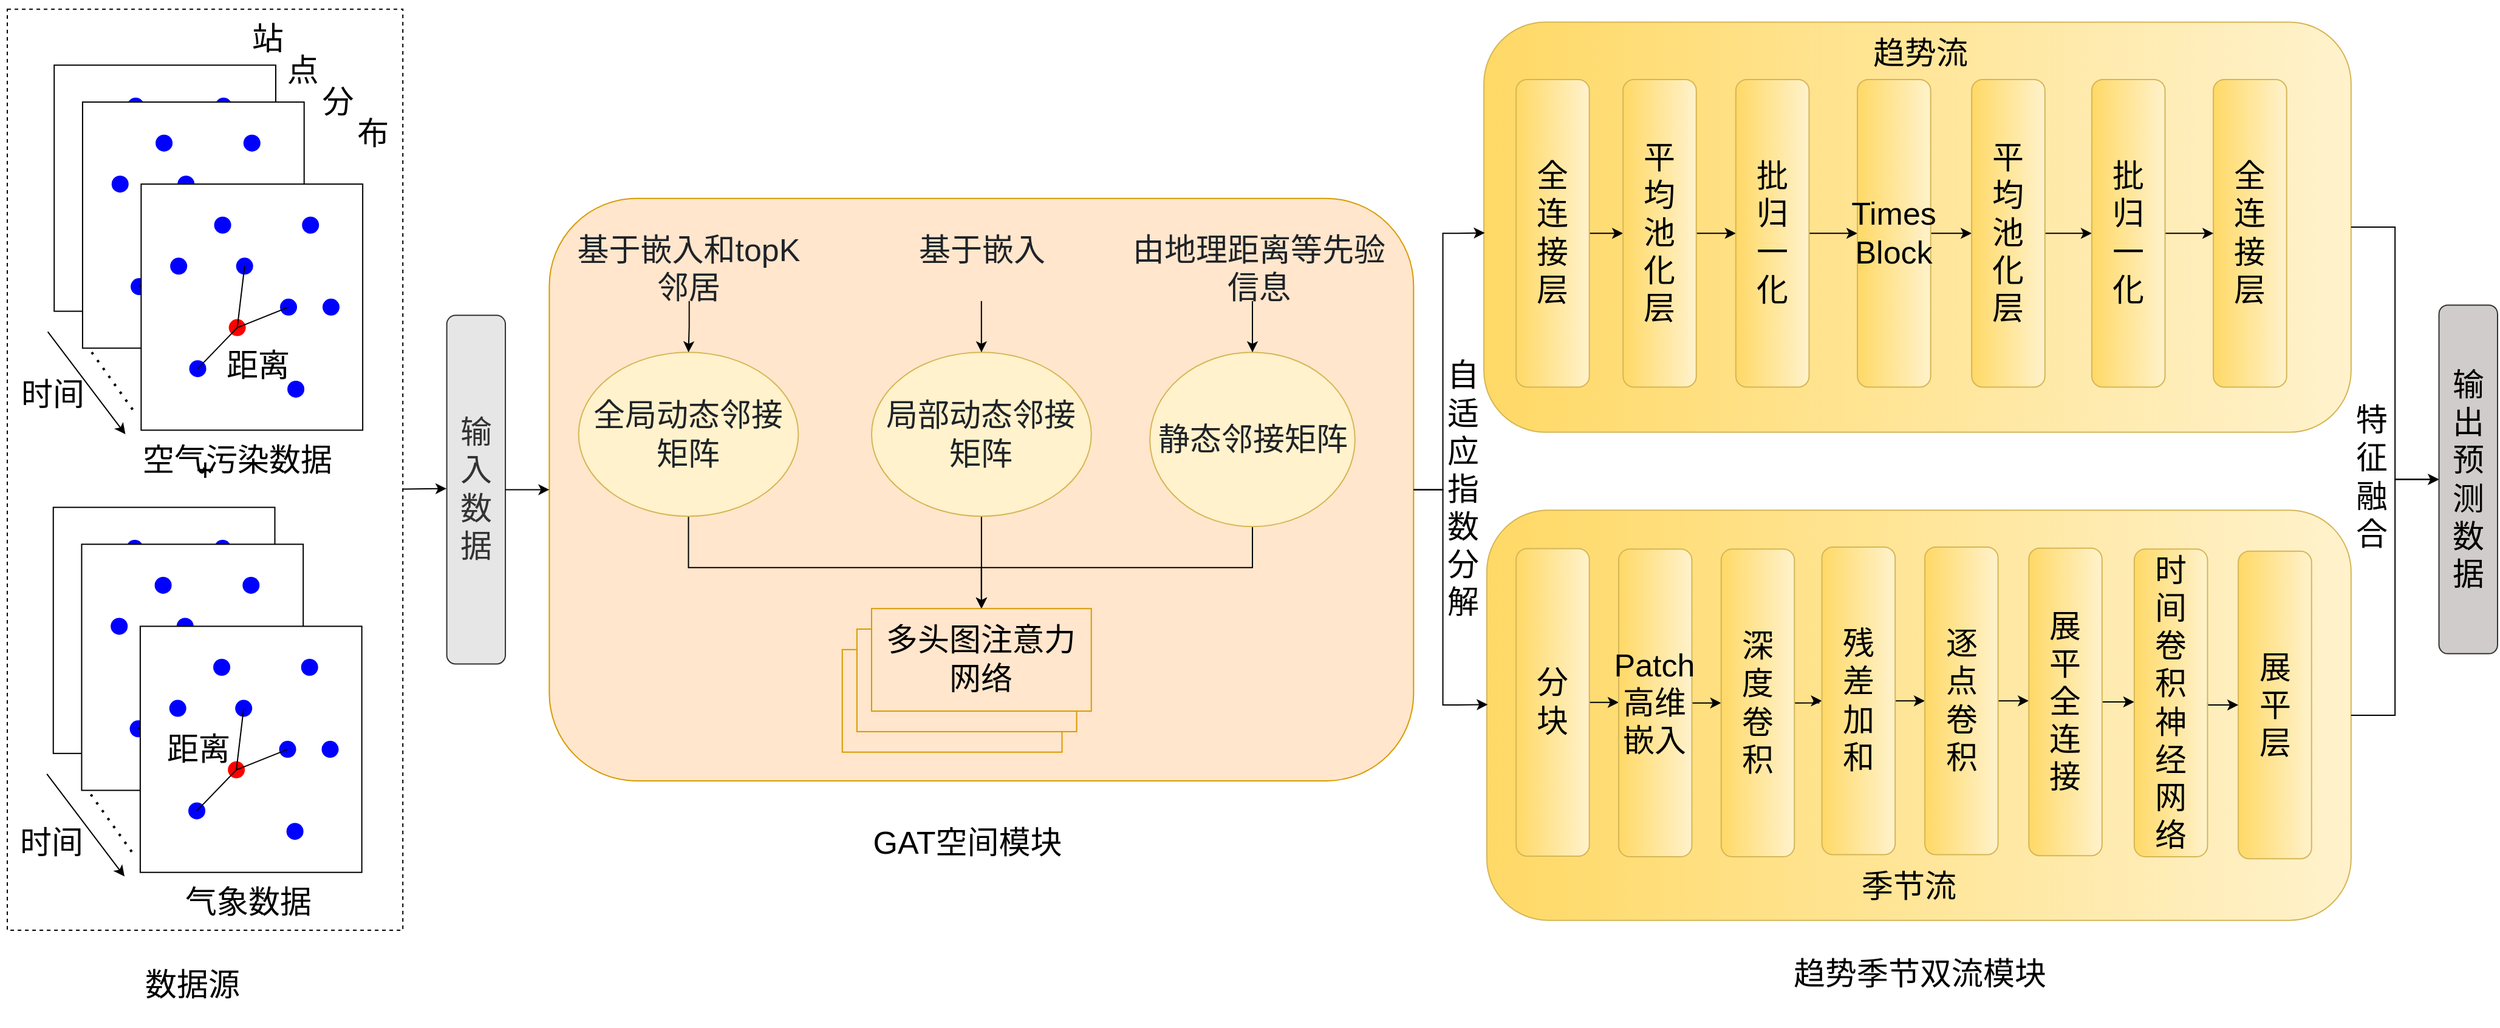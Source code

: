 <mxfile version="28.1.2">
  <diagram id="ancMZrckLGWsapOMijDk" name="第 2 页">
    <mxGraphModel dx="3313" dy="1927" grid="1" gridSize="10" guides="1" tooltips="1" connect="1" arrows="1" fold="1" page="1" pageScale="1" pageWidth="827" pageHeight="1169" math="0" shadow="0">
      <root>
        <mxCell id="0" />
        <mxCell id="1" parent="0" />
        <mxCell id="Hu4YVAxkf72-brbfAEm7-1" value="" style="group;fontFamily=Helvetica;fontSize=26;" parent="1" vertex="1" connectable="0">
          <mxGeometry x="220" y="140" width="2056" height="842" as="geometry" />
        </mxCell>
        <mxCell id="9kNGfoyaYw8XRan4NpMP-1" value="+" style="rounded=0;whiteSpace=wrap;html=1;fillColor=none;dashed=1;fontStyle=0;fontSize=26;movable=1;resizable=1;rotatable=1;deletable=1;editable=1;locked=0;connectable=1;spacing=6;fontFamily=Helvetica;" parent="Hu4YVAxkf72-brbfAEm7-1" vertex="1">
          <mxGeometry x="6.029" y="4.593" width="325.584" height="758.362" as="geometry" />
        </mxCell>
        <mxCell id="9kNGfoyaYw8XRan4NpMP-2" value="" style="rounded=0;whiteSpace=wrap;html=1;fontStyle=0;fontSize=26;movable=1;resizable=1;rotatable=1;deletable=1;editable=1;locked=0;connectable=1;spacing=6;fontFamily=Helvetica;" parent="Hu4YVAxkf72-brbfAEm7-1" vertex="1">
          <mxGeometry x="44.617" y="50.659" width="182.387" height="202.635" as="geometry" />
        </mxCell>
        <mxCell id="9kNGfoyaYw8XRan4NpMP-3" value="" style="shape=waypoint;sketch=0;fillStyle=solid;size=6;pointerEvents=1;points=[];fillColor=none;resizable=1;rotatable=1;perimeter=centerPerimeter;snapToPoint=1;strokeWidth=5;strokeColor=#0000FF;fontStyle=0;fontSize=26;movable=1;deletable=1;editable=1;locked=0;connectable=1;spacing=6;fontFamily=Helvetica;" parent="Hu4YVAxkf72-brbfAEm7-1" vertex="1">
          <mxGeometry x="63.453" y="101.318" width="24.117" height="33.773" as="geometry" />
        </mxCell>
        <mxCell id="9kNGfoyaYw8XRan4NpMP-4" value="" style="shape=waypoint;sketch=0;fillStyle=solid;size=6;pointerEvents=1;points=[];fillColor=none;resizable=1;rotatable=1;perimeter=centerPerimeter;snapToPoint=1;strokeWidth=5;strokeColor=#0000FF;fontStyle=0;fontSize=26;movable=1;deletable=1;editable=1;locked=0;connectable=1;spacing=6;fontFamily=Helvetica;" parent="Hu4YVAxkf72-brbfAEm7-1" vertex="1">
          <mxGeometry x="117.717" y="101.318" width="24.117" height="33.773" as="geometry" />
        </mxCell>
        <mxCell id="9kNGfoyaYw8XRan4NpMP-5" value="" style="shape=waypoint;sketch=0;fillStyle=solid;size=6;pointerEvents=1;points=[];fillColor=none;resizable=1;rotatable=1;perimeter=centerPerimeter;snapToPoint=1;strokeWidth=5;strokeColor=#0000FF;fontStyle=0;fontSize=26;movable=1;deletable=1;editable=1;locked=0;connectable=1;spacing=6;fontFamily=Helvetica;" parent="Hu4YVAxkf72-brbfAEm7-1" vertex="1">
          <mxGeometry x="79.129" y="185.749" width="24.117" height="33.773" as="geometry" />
        </mxCell>
        <mxCell id="9kNGfoyaYw8XRan4NpMP-6" value="" style="shape=waypoint;sketch=0;fillStyle=solid;size=6;pointerEvents=1;points=[];fillColor=none;resizable=1;rotatable=1;perimeter=centerPerimeter;snapToPoint=1;strokeWidth=5;strokeColor=#0000FF;fontStyle=0;fontSize=26;movable=1;deletable=1;editable=1;locked=0;connectable=1;spacing=6;fontFamily=Helvetica;" parent="Hu4YVAxkf72-brbfAEm7-1" vertex="1">
          <mxGeometry x="171.98" y="67.545" width="24.117" height="33.773" as="geometry" />
        </mxCell>
        <mxCell id="9kNGfoyaYw8XRan4NpMP-7" value="" style="shape=waypoint;sketch=0;fillStyle=solid;size=6;pointerEvents=1;points=[];fillColor=none;resizable=1;rotatable=1;perimeter=centerPerimeter;snapToPoint=1;strokeWidth=5;strokeColor=#0000FF;fontStyle=0;fontSize=26;movable=1;deletable=1;editable=1;locked=0;connectable=1;spacing=6;fontFamily=Helvetica;" parent="Hu4YVAxkf72-brbfAEm7-1" vertex="1">
          <mxGeometry x="188.863" y="135.09" width="24.117" height="33.773" as="geometry" />
        </mxCell>
        <mxCell id="9kNGfoyaYw8XRan4NpMP-8" value="" style="shape=waypoint;sketch=0;fillStyle=solid;size=6;pointerEvents=1;points=[];fillColor=none;resizable=1;rotatable=1;perimeter=centerPerimeter;snapToPoint=1;strokeWidth=5;strokeColor=#0000FF;fontStyle=0;fontSize=26;movable=1;deletable=1;editable=1;locked=0;connectable=1;spacing=6;fontFamily=Helvetica;" parent="Hu4YVAxkf72-brbfAEm7-1" vertex="1">
          <mxGeometry x="159.922" y="202.635" width="24.117" height="33.773" as="geometry" />
        </mxCell>
        <mxCell id="9kNGfoyaYw8XRan4NpMP-9" value="" style="shape=waypoint;sketch=0;fillStyle=solid;size=6;pointerEvents=1;points=[];fillColor=none;resizable=1;rotatable=1;perimeter=centerPerimeter;snapToPoint=1;strokeWidth=5;strokeColor=#0000FF;fontStyle=0;fontSize=26;movable=1;deletable=1;editable=1;locked=0;connectable=1;spacing=6;fontFamily=Helvetica;" parent="Hu4YVAxkf72-brbfAEm7-1" vertex="1">
          <mxGeometry x="111.687" y="151.976" width="24.117" height="33.773" as="geometry" />
        </mxCell>
        <mxCell id="9kNGfoyaYw8XRan4NpMP-10" value="" style="shape=waypoint;sketch=0;fillStyle=solid;size=6;pointerEvents=1;points=[];fillColor=none;resizable=1;rotatable=1;perimeter=centerPerimeter;snapToPoint=1;strokeWidth=5;strokeColor=#0000FF;fontStyle=0;fontSize=26;movable=1;deletable=1;editable=1;locked=0;connectable=1;spacing=6;fontFamily=Helvetica;" parent="Hu4YVAxkf72-brbfAEm7-1" vertex="1">
          <mxGeometry x="153.893" y="135.09" width="24.117" height="33.773" as="geometry" />
        </mxCell>
        <mxCell id="9kNGfoyaYw8XRan4NpMP-11" value="" style="shape=waypoint;sketch=0;fillStyle=solid;size=6;pointerEvents=1;points=[];fillColor=none;resizable=1;rotatable=1;perimeter=centerPerimeter;snapToPoint=1;strokeWidth=5;strokeColor=#0000FF;fontStyle=0;fontSize=26;movable=1;deletable=1;editable=1;locked=0;connectable=1;spacing=6;fontFamily=Helvetica;" parent="Hu4YVAxkf72-brbfAEm7-1" vertex="1">
          <mxGeometry x="99.641" y="67.545" width="24.117" height="33.773" as="geometry" />
        </mxCell>
        <mxCell id="9kNGfoyaYw8XRan4NpMP-12" value="" style="endArrow=none;html=1;rounded=0;fontStyle=0;fontSize=26;movable=1;resizable=1;rotatable=1;deletable=1;editable=1;locked=0;connectable=1;spacing=6;fontFamily=Helvetica;" parent="Hu4YVAxkf72-brbfAEm7-1" source="9kNGfoyaYw8XRan4NpMP-4" edge="1">
          <mxGeometry width="50" height="50" relative="1" as="geometry">
            <mxPoint x="159.922" y="320.839" as="sourcePoint" />
            <mxPoint x="123.746" y="168.863" as="targetPoint" />
          </mxGeometry>
        </mxCell>
        <mxCell id="9kNGfoyaYw8XRan4NpMP-13" value="" style="endArrow=none;html=1;rounded=0;exitX=0.687;exitY=0.893;exitDx=0;exitDy=0;exitPerimeter=0;entryX=0.05;entryY=0.767;entryDx=0;entryDy=0;entryPerimeter=0;fontStyle=0;fontSize=26;movable=1;resizable=1;rotatable=1;deletable=1;editable=1;locked=0;connectable=1;spacing=6;fontFamily=Helvetica;" parent="Hu4YVAxkf72-brbfAEm7-1" source="9kNGfoyaYw8XRan4NpMP-9" target="9kNGfoyaYw8XRan4NpMP-10" edge="1">
          <mxGeometry width="50" height="50" relative="1" as="geometry">
            <mxPoint x="159.922" y="320.839" as="sourcePoint" />
            <mxPoint x="220.215" y="236.408" as="targetPoint" />
          </mxGeometry>
        </mxCell>
        <mxCell id="9kNGfoyaYw8XRan4NpMP-14" value="" style="endArrow=none;html=1;rounded=0;entryX=0.27;entryY=0.928;entryDx=0;entryDy=0;entryPerimeter=0;fontStyle=0;fontSize=26;movable=1;resizable=1;rotatable=1;deletable=1;editable=1;locked=0;connectable=1;spacing=6;fontFamily=Helvetica;" parent="Hu4YVAxkf72-brbfAEm7-1" source="9kNGfoyaYw8XRan4NpMP-5" target="9kNGfoyaYw8XRan4NpMP-9" edge="1">
          <mxGeometry width="50" height="50" relative="1" as="geometry">
            <mxPoint x="123.746" y="320.839" as="sourcePoint" />
            <mxPoint x="184.039" y="236.408" as="targetPoint" />
          </mxGeometry>
        </mxCell>
        <mxCell id="9kNGfoyaYw8XRan4NpMP-15" value="" style="rounded=0;whiteSpace=wrap;html=1;fontStyle=0;fontSize=26;movable=1;resizable=1;rotatable=1;deletable=1;editable=1;locked=0;connectable=1;spacing=6;fontFamily=Helvetica;" parent="Hu4YVAxkf72-brbfAEm7-1" vertex="1">
          <mxGeometry x="67.975" y="81.054" width="182.387" height="202.635" as="geometry" />
        </mxCell>
        <mxCell id="9kNGfoyaYw8XRan4NpMP-16" value="" style="shape=waypoint;sketch=0;fillStyle=solid;size=6;pointerEvents=1;points=[];fillColor=none;resizable=1;rotatable=1;perimeter=centerPerimeter;snapToPoint=1;strokeWidth=5;strokeColor=#0000FF;fontStyle=0;fontSize=26;movable=1;deletable=1;editable=1;locked=0;connectable=1;spacing=6;fontFamily=Helvetica;" parent="Hu4YVAxkf72-brbfAEm7-1" vertex="1">
          <mxGeometry x="86.81" y="131.713" width="24.117" height="33.773" as="geometry" />
        </mxCell>
        <mxCell id="9kNGfoyaYw8XRan4NpMP-17" value="" style="shape=waypoint;sketch=0;fillStyle=solid;size=6;pointerEvents=1;points=[];fillColor=none;resizable=1;rotatable=1;perimeter=centerPerimeter;snapToPoint=1;strokeWidth=5;strokeColor=#0000FF;fontStyle=0;fontSize=26;movable=1;deletable=1;editable=1;locked=0;connectable=1;spacing=6;fontFamily=Helvetica;" parent="Hu4YVAxkf72-brbfAEm7-1" vertex="1">
          <mxGeometry x="141.074" y="131.713" width="24.117" height="33.773" as="geometry" />
        </mxCell>
        <mxCell id="9kNGfoyaYw8XRan4NpMP-18" value="" style="shape=waypoint;sketch=0;fillStyle=solid;size=6;pointerEvents=1;points=[];fillColor=none;resizable=1;rotatable=1;perimeter=centerPerimeter;snapToPoint=1;strokeWidth=5;strokeColor=#0000FF;fontStyle=0;fontSize=26;movable=1;deletable=1;editable=1;locked=0;connectable=1;spacing=6;fontFamily=Helvetica;" parent="Hu4YVAxkf72-brbfAEm7-1" vertex="1">
          <mxGeometry x="102.486" y="216.144" width="24.117" height="33.773" as="geometry" />
        </mxCell>
        <mxCell id="9kNGfoyaYw8XRan4NpMP-19" value="" style="shape=waypoint;sketch=0;fillStyle=solid;size=6;pointerEvents=1;points=[];fillColor=none;resizable=1;rotatable=1;perimeter=centerPerimeter;snapToPoint=1;strokeWidth=5;strokeColor=#0000FF;fontStyle=0;fontSize=26;movable=1;deletable=1;editable=1;locked=0;connectable=1;spacing=6;fontFamily=Helvetica;" parent="Hu4YVAxkf72-brbfAEm7-1" vertex="1">
          <mxGeometry x="195.338" y="97.94" width="24.117" height="33.773" as="geometry" />
        </mxCell>
        <mxCell id="9kNGfoyaYw8XRan4NpMP-20" value="" style="shape=waypoint;sketch=0;fillStyle=solid;size=6;pointerEvents=1;points=[];fillColor=none;resizable=1;rotatable=1;perimeter=centerPerimeter;snapToPoint=1;strokeWidth=5;strokeColor=#0000FF;fontStyle=0;fontSize=26;movable=1;deletable=1;editable=1;locked=0;connectable=1;spacing=6;fontFamily=Helvetica;" parent="Hu4YVAxkf72-brbfAEm7-1" vertex="1">
          <mxGeometry x="212.22" y="165.485" width="24.117" height="33.773" as="geometry" />
        </mxCell>
        <mxCell id="9kNGfoyaYw8XRan4NpMP-21" value="" style="shape=waypoint;sketch=0;fillStyle=solid;size=6;pointerEvents=1;points=[];fillColor=none;resizable=1;rotatable=1;perimeter=centerPerimeter;snapToPoint=1;strokeWidth=5;strokeColor=#0000FF;fontStyle=0;fontSize=26;movable=1;deletable=1;editable=1;locked=0;connectable=1;spacing=6;fontFamily=Helvetica;" parent="Hu4YVAxkf72-brbfAEm7-1" vertex="1">
          <mxGeometry x="183.279" y="233.031" width="24.117" height="33.773" as="geometry" />
        </mxCell>
        <mxCell id="9kNGfoyaYw8XRan4NpMP-22" value="" style="shape=waypoint;sketch=0;fillStyle=solid;size=6;pointerEvents=1;points=[];fillColor=none;resizable=1;rotatable=1;perimeter=centerPerimeter;snapToPoint=1;strokeWidth=5;strokeColor=#0000FF;fontStyle=0;fontSize=26;movable=1;deletable=1;editable=1;locked=0;connectable=1;spacing=6;fontFamily=Helvetica;" parent="Hu4YVAxkf72-brbfAEm7-1" vertex="1">
          <mxGeometry x="135.045" y="182.372" width="24.117" height="33.773" as="geometry" />
        </mxCell>
        <mxCell id="9kNGfoyaYw8XRan4NpMP-23" value="" style="shape=waypoint;sketch=0;fillStyle=solid;size=6;pointerEvents=1;points=[];fillColor=none;resizable=1;rotatable=1;perimeter=centerPerimeter;snapToPoint=1;strokeWidth=5;strokeColor=#0000FF;fontStyle=0;fontSize=26;movable=1;deletable=1;editable=1;locked=0;connectable=1;spacing=6;fontFamily=Helvetica;" parent="Hu4YVAxkf72-brbfAEm7-1" vertex="1">
          <mxGeometry x="177.25" y="165.485" width="24.117" height="33.773" as="geometry" />
        </mxCell>
        <mxCell id="9kNGfoyaYw8XRan4NpMP-24" value="" style="shape=waypoint;sketch=0;fillStyle=solid;size=6;pointerEvents=1;points=[];fillColor=none;resizable=1;rotatable=1;perimeter=centerPerimeter;snapToPoint=1;strokeWidth=5;strokeColor=#0000FF;fontStyle=0;fontSize=26;movable=1;deletable=1;editable=1;locked=0;connectable=1;spacing=6;fontFamily=Helvetica;" parent="Hu4YVAxkf72-brbfAEm7-1" vertex="1">
          <mxGeometry x="122.998" y="97.94" width="24.117" height="33.773" as="geometry" />
        </mxCell>
        <mxCell id="9kNGfoyaYw8XRan4NpMP-25" value="" style="endArrow=none;html=1;rounded=0;fontStyle=0;fontSize=26;movable=1;resizable=1;rotatable=1;deletable=1;editable=1;locked=0;connectable=1;spacing=6;fontFamily=Helvetica;" parent="Hu4YVAxkf72-brbfAEm7-1" source="9kNGfoyaYw8XRan4NpMP-17" edge="1">
          <mxGeometry width="50" height="50" relative="1" as="geometry">
            <mxPoint x="183.279" y="351.234" as="sourcePoint" />
            <mxPoint x="147.103" y="199.258" as="targetPoint" />
          </mxGeometry>
        </mxCell>
        <mxCell id="9kNGfoyaYw8XRan4NpMP-26" value="" style="endArrow=none;html=1;rounded=0;exitX=0.687;exitY=0.893;exitDx=0;exitDy=0;exitPerimeter=0;entryX=0.05;entryY=0.767;entryDx=0;entryDy=0;entryPerimeter=0;fontStyle=0;fontSize=26;movable=1;resizable=1;rotatable=1;deletable=1;editable=1;locked=0;connectable=1;spacing=6;fontFamily=Helvetica;" parent="Hu4YVAxkf72-brbfAEm7-1" source="9kNGfoyaYw8XRan4NpMP-22" target="9kNGfoyaYw8XRan4NpMP-23" edge="1">
          <mxGeometry width="50" height="50" relative="1" as="geometry">
            <mxPoint x="183.279" y="351.234" as="sourcePoint" />
            <mxPoint x="243.573" y="266.803" as="targetPoint" />
          </mxGeometry>
        </mxCell>
        <mxCell id="9kNGfoyaYw8XRan4NpMP-27" value="" style="endArrow=none;html=1;rounded=0;entryX=0.27;entryY=0.928;entryDx=0;entryDy=0;entryPerimeter=0;fontStyle=0;fontSize=26;movable=1;resizable=1;rotatable=1;deletable=1;editable=1;locked=0;connectable=1;spacing=6;fontFamily=Helvetica;" parent="Hu4YVAxkf72-brbfAEm7-1" source="9kNGfoyaYw8XRan4NpMP-18" target="9kNGfoyaYw8XRan4NpMP-22" edge="1">
          <mxGeometry width="50" height="50" relative="1" as="geometry">
            <mxPoint x="147.103" y="351.234" as="sourcePoint" />
            <mxPoint x="207.397" y="266.803" as="targetPoint" />
          </mxGeometry>
        </mxCell>
        <mxCell id="9kNGfoyaYw8XRan4NpMP-28" value="" style="rounded=0;whiteSpace=wrap;html=1;fontStyle=0;fontSize=26;movable=1;resizable=1;rotatable=1;deletable=1;editable=1;locked=0;connectable=1;spacing=6;fontFamily=Helvetica;" parent="Hu4YVAxkf72-brbfAEm7-1" vertex="1">
          <mxGeometry x="116.197" y="148.599" width="182.387" height="202.635" as="geometry" />
        </mxCell>
        <mxCell id="9kNGfoyaYw8XRan4NpMP-29" value="" style="shape=waypoint;sketch=0;fillStyle=solid;size=6;pointerEvents=1;points=[];fillColor=none;resizable=1;rotatable=1;perimeter=centerPerimeter;snapToPoint=1;strokeWidth=5;strokeColor=#0000FF;fontStyle=0;fontSize=26;movable=1;deletable=1;editable=1;locked=0;connectable=1;spacing=6;fontFamily=Helvetica;" parent="Hu4YVAxkf72-brbfAEm7-1" vertex="1">
          <mxGeometry x="135.033" y="199.258" width="24.117" height="33.773" as="geometry" />
        </mxCell>
        <mxCell id="9kNGfoyaYw8XRan4NpMP-30" value="" style="shape=waypoint;sketch=0;fillStyle=solid;size=6;pointerEvents=1;points=[];fillColor=none;resizable=1;rotatable=1;perimeter=centerPerimeter;snapToPoint=1;strokeWidth=5;strokeColor=#0000FF;fontStyle=0;fontSize=26;movable=1;deletable=1;editable=1;locked=0;connectable=1;spacing=6;fontFamily=Helvetica;" parent="Hu4YVAxkf72-brbfAEm7-1" vertex="1">
          <mxGeometry x="189.297" y="199.258" width="24.117" height="33.773" as="geometry" />
        </mxCell>
        <mxCell id="9kNGfoyaYw8XRan4NpMP-31" value="" style="shape=waypoint;sketch=0;fillStyle=solid;size=6;pointerEvents=1;points=[];fillColor=none;resizable=1;rotatable=1;perimeter=centerPerimeter;snapToPoint=1;strokeWidth=5;strokeColor=#0000FF;fontStyle=0;fontSize=26;movable=1;deletable=1;editable=1;locked=0;connectable=1;spacing=6;fontFamily=Helvetica;" parent="Hu4YVAxkf72-brbfAEm7-1" vertex="1">
          <mxGeometry x="150.709" y="283.689" width="24.117" height="33.773" as="geometry" />
        </mxCell>
        <mxCell id="9kNGfoyaYw8XRan4NpMP-32" value="" style="shape=waypoint;sketch=0;fillStyle=solid;size=6;pointerEvents=1;points=[];fillColor=none;resizable=1;rotatable=1;perimeter=centerPerimeter;snapToPoint=1;strokeWidth=5;strokeColor=#0000FF;fontStyle=0;fontSize=26;movable=1;deletable=1;editable=1;locked=0;connectable=1;spacing=6;fontFamily=Helvetica;" parent="Hu4YVAxkf72-brbfAEm7-1" vertex="1">
          <mxGeometry x="243.561" y="165.485" width="24.117" height="33.773" as="geometry" />
        </mxCell>
        <mxCell id="9kNGfoyaYw8XRan4NpMP-33" value="" style="shape=waypoint;sketch=0;fillStyle=solid;size=6;pointerEvents=1;points=[];fillColor=none;resizable=1;rotatable=1;perimeter=centerPerimeter;snapToPoint=1;strokeWidth=5;strokeColor=#0000FF;fontStyle=0;fontSize=26;movable=1;deletable=1;editable=1;locked=0;connectable=1;spacing=6;fontFamily=Helvetica;" parent="Hu4YVAxkf72-brbfAEm7-1" vertex="1">
          <mxGeometry x="260.443" y="233.031" width="24.117" height="33.773" as="geometry" />
        </mxCell>
        <mxCell id="9kNGfoyaYw8XRan4NpMP-34" value="" style="shape=waypoint;sketch=0;fillStyle=solid;size=6;pointerEvents=1;points=[];fillColor=none;resizable=1;rotatable=1;perimeter=centerPerimeter;snapToPoint=1;strokeWidth=5;strokeColor=#0000FF;fontStyle=0;fontSize=26;movable=1;deletable=1;editable=1;locked=0;connectable=1;spacing=6;fontFamily=Helvetica;" parent="Hu4YVAxkf72-brbfAEm7-1" vertex="1">
          <mxGeometry x="231.502" y="300.576" width="24.117" height="33.773" as="geometry" />
        </mxCell>
        <mxCell id="9kNGfoyaYw8XRan4NpMP-35" value="" style="shape=waypoint;sketch=0;fillStyle=solid;size=6;pointerEvents=1;points=[];fillColor=none;resizable=1;rotatable=1;perimeter=centerPerimeter;snapToPoint=1;strokeWidth=5;strokeColor=#FF0000;fontStyle=0;fontSize=26;movable=1;deletable=1;editable=1;locked=0;connectable=1;spacing=6;fontFamily=Helvetica;" parent="Hu4YVAxkf72-brbfAEm7-1" vertex="1">
          <mxGeometry x="183.267" y="249.917" width="24.117" height="33.773" as="geometry" />
        </mxCell>
        <mxCell id="9kNGfoyaYw8XRan4NpMP-36" value="" style="shape=waypoint;sketch=0;fillStyle=solid;size=6;pointerEvents=1;points=[];fillColor=none;resizable=1;rotatable=1;perimeter=centerPerimeter;snapToPoint=1;strokeWidth=5;strokeColor=#0000FF;fontStyle=0;fontSize=26;movable=1;deletable=1;editable=1;locked=0;connectable=1;spacing=6;fontFamily=Helvetica;" parent="Hu4YVAxkf72-brbfAEm7-1" vertex="1">
          <mxGeometry x="225.473" y="233.031" width="24.117" height="33.773" as="geometry" />
        </mxCell>
        <mxCell id="9kNGfoyaYw8XRan4NpMP-37" value="" style="shape=waypoint;sketch=0;fillStyle=solid;size=6;pointerEvents=1;points=[];fillColor=none;resizable=1;rotatable=1;perimeter=centerPerimeter;snapToPoint=1;strokeWidth=5;strokeColor=#0000FF;fontStyle=0;fontSize=26;movable=1;deletable=1;editable=1;locked=0;connectable=1;spacing=6;fontFamily=Helvetica;" parent="Hu4YVAxkf72-brbfAEm7-1" vertex="1">
          <mxGeometry x="171.221" y="165.485" width="24.117" height="33.773" as="geometry" />
        </mxCell>
        <mxCell id="9kNGfoyaYw8XRan4NpMP-38" value="" style="endArrow=none;html=1;rounded=0;fontStyle=0;fontSize=26;movable=1;resizable=1;rotatable=1;deletable=1;editable=1;locked=0;connectable=1;spacing=6;fontFamily=Helvetica;" parent="Hu4YVAxkf72-brbfAEm7-1" source="9kNGfoyaYw8XRan4NpMP-30" edge="1">
          <mxGeometry width="50" height="50" relative="1" as="geometry">
            <mxPoint x="231.502" y="418.779" as="sourcePoint" />
            <mxPoint x="195.326" y="266.803" as="targetPoint" />
          </mxGeometry>
        </mxCell>
        <mxCell id="9kNGfoyaYw8XRan4NpMP-39" value="" style="endArrow=none;html=1;rounded=0;exitX=0.687;exitY=0.893;exitDx=0;exitDy=0;exitPerimeter=0;entryX=0.05;entryY=0.767;entryDx=0;entryDy=0;entryPerimeter=0;fontStyle=0;fontSize=26;movable=1;resizable=1;rotatable=1;deletable=1;editable=1;locked=0;connectable=1;spacing=6;fontFamily=Helvetica;" parent="Hu4YVAxkf72-brbfAEm7-1" source="9kNGfoyaYw8XRan4NpMP-35" target="9kNGfoyaYw8XRan4NpMP-36" edge="1">
          <mxGeometry width="50" height="50" relative="1" as="geometry">
            <mxPoint x="231.502" y="418.779" as="sourcePoint" />
            <mxPoint x="291.795" y="334.348" as="targetPoint" />
          </mxGeometry>
        </mxCell>
        <mxCell id="9kNGfoyaYw8XRan4NpMP-40" value="" style="endArrow=none;html=1;rounded=0;entryX=0.27;entryY=0.928;entryDx=0;entryDy=0;entryPerimeter=0;fontStyle=0;fontSize=26;movable=1;resizable=1;rotatable=1;deletable=1;editable=1;locked=0;connectable=1;spacing=6;fontFamily=Helvetica;" parent="Hu4YVAxkf72-brbfAEm7-1" source="9kNGfoyaYw8XRan4NpMP-31" target="9kNGfoyaYw8XRan4NpMP-35" edge="1">
          <mxGeometry width="50" height="50" relative="1" as="geometry">
            <mxPoint x="195.326" y="418.779" as="sourcePoint" />
            <mxPoint x="255.619" y="334.348" as="targetPoint" />
          </mxGeometry>
        </mxCell>
        <mxCell id="9kNGfoyaYw8XRan4NpMP-41" value="" style="endArrow=classic;html=1;rounded=0;fontStyle=0;fontSize=26;movable=1;resizable=1;rotatable=1;deletable=1;editable=1;locked=0;connectable=1;spacing=6;fontFamily=Helvetica;" parent="Hu4YVAxkf72-brbfAEm7-1" edge="1">
          <mxGeometry width="50" height="50" relative="1" as="geometry">
            <mxPoint x="39.335" y="270.18" as="sourcePoint" />
            <mxPoint x="103.246" y="354.612" as="targetPoint" />
          </mxGeometry>
        </mxCell>
        <mxCell id="9kNGfoyaYw8XRan4NpMP-42" value="" style="endArrow=none;dashed=1;html=1;dashPattern=1 3;strokeWidth=2;rounded=0;fontStyle=0;fontSize=26;movable=1;resizable=1;rotatable=1;deletable=1;editable=1;locked=0;connectable=1;spacing=6;fontFamily=Helvetica;" parent="Hu4YVAxkf72-brbfAEm7-1" edge="1">
          <mxGeometry width="50" height="50" relative="1" as="geometry">
            <mxPoint x="75.511" y="287.067" as="sourcePoint" />
            <mxPoint x="111.687" y="337.725" as="targetPoint" />
          </mxGeometry>
        </mxCell>
        <mxCell id="9kNGfoyaYw8XRan4NpMP-43" value="&lt;font&gt;&lt;span&gt;时间&lt;/span&gt;&lt;/font&gt;" style="text;html=1;align=center;verticalAlign=middle;resizable=1;points=[];autosize=1;strokeColor=none;fillColor=none;fontSize=26;fontStyle=0;movable=1;rotatable=1;deletable=1;editable=1;locked=0;connectable=1;spacing=6;fontFamily=Helvetica;" parent="Hu4YVAxkf72-brbfAEm7-1" vertex="1">
          <mxGeometry x="0.748" y="294.743" width="84.566" height="53.836" as="geometry" />
        </mxCell>
        <mxCell id="9kNGfoyaYw8XRan4NpMP-44" value="&lt;font&gt;&lt;span&gt;距离&lt;/span&gt;&lt;/font&gt;" style="text;html=1;align=center;verticalAlign=middle;resizable=1;points=[];autosize=1;strokeColor=none;fillColor=none;fontStyle=0;fontSize=26;movable=1;rotatable=1;deletable=1;editable=1;locked=0;connectable=1;spacing=6;fontFamily=Helvetica;" parent="Hu4YVAxkf72-brbfAEm7-1" vertex="1">
          <mxGeometry x="169.569" y="271.575" width="84.566" height="53.836" as="geometry" />
        </mxCell>
        <mxCell id="9kNGfoyaYw8XRan4NpMP-45" value="&lt;font&gt;&lt;span&gt;空气污染数据&lt;/span&gt;&lt;/font&gt;" style="text;html=1;align=center;verticalAlign=middle;resizable=1;points=[];autosize=1;strokeColor=none;fillColor=none;fontSize=26;fontStyle=0;movable=1;rotatable=1;deletable=1;editable=1;locked=0;connectable=1;spacing=6;fontFamily=Helvetica;" parent="Hu4YVAxkf72-brbfAEm7-1" vertex="1">
          <mxGeometry x="95.059" y="349.252" width="200.843" height="53.836" as="geometry" />
        </mxCell>
        <mxCell id="9kNGfoyaYw8XRan4NpMP-46" value="" style="rounded=0;whiteSpace=wrap;html=1;fontStyle=0;fontSize=26;movable=1;resizable=1;rotatable=1;deletable=1;editable=1;locked=0;connectable=1;spacing=6;fontFamily=Helvetica;" parent="Hu4YVAxkf72-brbfAEm7-1" vertex="1">
          <mxGeometry x="43.869" y="414.777" width="182.387" height="202.635" as="geometry" />
        </mxCell>
        <mxCell id="9kNGfoyaYw8XRan4NpMP-47" value="" style="shape=waypoint;sketch=0;fillStyle=solid;size=6;pointerEvents=1;points=[];fillColor=none;resizable=1;rotatable=1;perimeter=centerPerimeter;snapToPoint=1;strokeWidth=5;strokeColor=#0000FF;fontStyle=0;fontSize=26;movable=1;deletable=1;editable=1;locked=0;connectable=1;spacing=6;fontFamily=Helvetica;" parent="Hu4YVAxkf72-brbfAEm7-1" vertex="1">
          <mxGeometry x="62.705" y="465.436" width="24.117" height="33.773" as="geometry" />
        </mxCell>
        <mxCell id="9kNGfoyaYw8XRan4NpMP-48" value="" style="shape=waypoint;sketch=0;fillStyle=solid;size=6;pointerEvents=1;points=[];fillColor=none;resizable=1;rotatable=1;perimeter=centerPerimeter;snapToPoint=1;strokeWidth=5;strokeColor=#0000FF;fontStyle=0;fontSize=26;movable=1;deletable=1;editable=1;locked=0;connectable=1;spacing=6;fontFamily=Helvetica;" parent="Hu4YVAxkf72-brbfAEm7-1" vertex="1">
          <mxGeometry x="116.969" y="465.436" width="24.117" height="33.773" as="geometry" />
        </mxCell>
        <mxCell id="9kNGfoyaYw8XRan4NpMP-49" value="" style="shape=waypoint;sketch=0;fillStyle=solid;size=6;pointerEvents=1;points=[];fillColor=none;resizable=1;rotatable=1;perimeter=centerPerimeter;snapToPoint=1;strokeWidth=5;strokeColor=#0000FF;fontStyle=0;fontSize=26;movable=1;deletable=1;editable=1;locked=0;connectable=1;spacing=6;fontFamily=Helvetica;" parent="Hu4YVAxkf72-brbfAEm7-1" vertex="1">
          <mxGeometry x="78.381" y="549.868" width="24.117" height="33.773" as="geometry" />
        </mxCell>
        <mxCell id="9kNGfoyaYw8XRan4NpMP-50" value="" style="shape=waypoint;sketch=0;fillStyle=solid;size=6;pointerEvents=1;points=[];fillColor=none;resizable=1;rotatable=1;perimeter=centerPerimeter;snapToPoint=1;strokeWidth=5;strokeColor=#0000FF;fontStyle=0;fontSize=26;movable=1;deletable=1;editable=1;locked=0;connectable=1;spacing=6;fontFamily=Helvetica;" parent="Hu4YVAxkf72-brbfAEm7-1" vertex="1">
          <mxGeometry x="171.233" y="431.664" width="24.117" height="33.773" as="geometry" />
        </mxCell>
        <mxCell id="9kNGfoyaYw8XRan4NpMP-51" value="" style="shape=waypoint;sketch=0;fillStyle=solid;size=6;pointerEvents=1;points=[];fillColor=none;resizable=1;rotatable=1;perimeter=centerPerimeter;snapToPoint=1;strokeWidth=5;strokeColor=#0000FF;fontStyle=0;fontSize=26;movable=1;deletable=1;editable=1;locked=0;connectable=1;spacing=6;fontFamily=Helvetica;" parent="Hu4YVAxkf72-brbfAEm7-1" vertex="1">
          <mxGeometry x="188.115" y="499.209" width="24.117" height="33.773" as="geometry" />
        </mxCell>
        <mxCell id="9kNGfoyaYw8XRan4NpMP-52" value="" style="shape=waypoint;sketch=0;fillStyle=solid;size=6;pointerEvents=1;points=[];fillColor=none;resizable=1;rotatable=1;perimeter=centerPerimeter;snapToPoint=1;strokeWidth=5;strokeColor=#0000FF;fontStyle=0;fontSize=26;movable=1;deletable=1;editable=1;locked=0;connectable=1;spacing=6;fontFamily=Helvetica;" parent="Hu4YVAxkf72-brbfAEm7-1" vertex="1">
          <mxGeometry x="159.174" y="566.754" width="24.117" height="33.773" as="geometry" />
        </mxCell>
        <mxCell id="9kNGfoyaYw8XRan4NpMP-53" value="" style="shape=waypoint;sketch=0;fillStyle=solid;size=6;pointerEvents=1;points=[];fillColor=none;resizable=1;rotatable=1;perimeter=centerPerimeter;snapToPoint=1;strokeWidth=5;strokeColor=#0000FF;fontStyle=0;fontSize=26;movable=1;deletable=1;editable=1;locked=0;connectable=1;spacing=6;fontFamily=Helvetica;" parent="Hu4YVAxkf72-brbfAEm7-1" vertex="1">
          <mxGeometry x="110.94" y="516.095" width="24.117" height="33.773" as="geometry" />
        </mxCell>
        <mxCell id="9kNGfoyaYw8XRan4NpMP-54" value="" style="shape=waypoint;sketch=0;fillStyle=solid;size=6;pointerEvents=1;points=[];fillColor=none;resizable=1;rotatable=1;perimeter=centerPerimeter;snapToPoint=1;strokeWidth=5;strokeColor=#0000FF;fontStyle=0;fontSize=26;movable=1;deletable=1;editable=1;locked=0;connectable=1;spacing=6;fontFamily=Helvetica;" parent="Hu4YVAxkf72-brbfAEm7-1" vertex="1">
          <mxGeometry x="153.145" y="499.209" width="24.117" height="33.773" as="geometry" />
        </mxCell>
        <mxCell id="9kNGfoyaYw8XRan4NpMP-55" value="" style="shape=waypoint;sketch=0;fillStyle=solid;size=6;pointerEvents=1;points=[];fillColor=none;resizable=1;rotatable=1;perimeter=centerPerimeter;snapToPoint=1;strokeWidth=5;strokeColor=#0000FF;fontStyle=0;fontSize=26;movable=1;deletable=1;editable=1;locked=0;connectable=1;spacing=6;fontFamily=Helvetica;" parent="Hu4YVAxkf72-brbfAEm7-1" vertex="1">
          <mxGeometry x="98.893" y="431.664" width="24.117" height="33.773" as="geometry" />
        </mxCell>
        <mxCell id="9kNGfoyaYw8XRan4NpMP-56" value="" style="endArrow=none;html=1;rounded=0;fontStyle=0;fontSize=26;movable=1;resizable=1;rotatable=1;deletable=1;editable=1;locked=0;connectable=1;spacing=6;fontFamily=Helvetica;" parent="Hu4YVAxkf72-brbfAEm7-1" source="9kNGfoyaYw8XRan4NpMP-48" edge="1">
          <mxGeometry width="50" height="50" relative="1" as="geometry">
            <mxPoint x="159.174" y="684.958" as="sourcePoint" />
            <mxPoint x="122.998" y="532.981" as="targetPoint" />
          </mxGeometry>
        </mxCell>
        <mxCell id="9kNGfoyaYw8XRan4NpMP-57" value="" style="endArrow=none;html=1;rounded=0;exitX=0.687;exitY=0.893;exitDx=0;exitDy=0;exitPerimeter=0;entryX=0.05;entryY=0.767;entryDx=0;entryDy=0;entryPerimeter=0;fontStyle=0;fontSize=26;movable=1;resizable=1;rotatable=1;deletable=1;editable=1;locked=0;connectable=1;spacing=6;fontFamily=Helvetica;" parent="Hu4YVAxkf72-brbfAEm7-1" source="9kNGfoyaYw8XRan4NpMP-53" target="9kNGfoyaYw8XRan4NpMP-54" edge="1">
          <mxGeometry width="50" height="50" relative="1" as="geometry">
            <mxPoint x="159.174" y="684.958" as="sourcePoint" />
            <mxPoint x="219.467" y="600.526" as="targetPoint" />
          </mxGeometry>
        </mxCell>
        <mxCell id="9kNGfoyaYw8XRan4NpMP-58" value="" style="endArrow=none;html=1;rounded=0;entryX=0.27;entryY=0.928;entryDx=0;entryDy=0;entryPerimeter=0;fontStyle=0;fontSize=26;movable=1;resizable=1;rotatable=1;deletable=1;editable=1;locked=0;connectable=1;spacing=6;fontFamily=Helvetica;" parent="Hu4YVAxkf72-brbfAEm7-1" source="9kNGfoyaYw8XRan4NpMP-49" target="9kNGfoyaYw8XRan4NpMP-53" edge="1">
          <mxGeometry width="50" height="50" relative="1" as="geometry">
            <mxPoint x="122.998" y="684.958" as="sourcePoint" />
            <mxPoint x="183.291" y="600.526" as="targetPoint" />
          </mxGeometry>
        </mxCell>
        <mxCell id="9kNGfoyaYw8XRan4NpMP-59" value="" style="rounded=0;whiteSpace=wrap;html=1;fontStyle=0;fontSize=26;movable=1;resizable=1;rotatable=1;deletable=1;editable=1;locked=0;connectable=1;spacing=6;fontFamily=Helvetica;" parent="Hu4YVAxkf72-brbfAEm7-1" vertex="1">
          <mxGeometry x="67.227" y="445.173" width="182.387" height="202.635" as="geometry" />
        </mxCell>
        <mxCell id="9kNGfoyaYw8XRan4NpMP-60" value="" style="shape=waypoint;sketch=0;fillStyle=solid;size=6;pointerEvents=1;points=[];fillColor=none;resizable=1;rotatable=1;perimeter=centerPerimeter;snapToPoint=1;strokeWidth=5;strokeColor=#0000FF;fontStyle=0;fontSize=26;movable=1;deletable=1;editable=1;locked=0;connectable=1;spacing=6;fontFamily=Helvetica;" parent="Hu4YVAxkf72-brbfAEm7-1" vertex="1">
          <mxGeometry x="86.063" y="495.831" width="24.117" height="33.773" as="geometry" />
        </mxCell>
        <mxCell id="9kNGfoyaYw8XRan4NpMP-61" value="" style="shape=waypoint;sketch=0;fillStyle=solid;size=6;pointerEvents=1;points=[];fillColor=none;resizable=1;rotatable=1;perimeter=centerPerimeter;snapToPoint=1;strokeWidth=5;strokeColor=#0000FF;fontStyle=0;fontSize=26;movable=1;deletable=1;editable=1;locked=0;connectable=1;spacing=6;fontFamily=Helvetica;" parent="Hu4YVAxkf72-brbfAEm7-1" vertex="1">
          <mxGeometry x="140.327" y="495.831" width="24.117" height="33.773" as="geometry" />
        </mxCell>
        <mxCell id="9kNGfoyaYw8XRan4NpMP-62" value="" style="shape=waypoint;sketch=0;fillStyle=solid;size=6;pointerEvents=1;points=[];fillColor=none;resizable=1;rotatable=1;perimeter=centerPerimeter;snapToPoint=1;strokeWidth=5;strokeColor=#0000FF;fontStyle=0;fontSize=26;movable=1;deletable=1;editable=1;locked=0;connectable=1;spacing=6;fontFamily=Helvetica;" parent="Hu4YVAxkf72-brbfAEm7-1" vertex="1">
          <mxGeometry x="101.739" y="580.263" width="24.117" height="33.773" as="geometry" />
        </mxCell>
        <mxCell id="9kNGfoyaYw8XRan4NpMP-63" value="" style="shape=waypoint;sketch=0;fillStyle=solid;size=6;pointerEvents=1;points=[];fillColor=none;resizable=1;rotatable=1;perimeter=centerPerimeter;snapToPoint=1;strokeWidth=5;strokeColor=#0000FF;fontStyle=0;fontSize=26;movable=1;deletable=1;editable=1;locked=0;connectable=1;spacing=6;fontFamily=Helvetica;" parent="Hu4YVAxkf72-brbfAEm7-1" vertex="1">
          <mxGeometry x="194.59" y="462.059" width="24.117" height="33.773" as="geometry" />
        </mxCell>
        <mxCell id="9kNGfoyaYw8XRan4NpMP-64" value="" style="shape=waypoint;sketch=0;fillStyle=solid;size=6;pointerEvents=1;points=[];fillColor=none;resizable=1;rotatable=1;perimeter=centerPerimeter;snapToPoint=1;strokeWidth=5;strokeColor=#0000FF;fontStyle=0;fontSize=26;movable=1;deletable=1;editable=1;locked=0;connectable=1;spacing=6;fontFamily=Helvetica;" parent="Hu4YVAxkf72-brbfAEm7-1" vertex="1">
          <mxGeometry x="211.473" y="529.604" width="24.117" height="33.773" as="geometry" />
        </mxCell>
        <mxCell id="9kNGfoyaYw8XRan4NpMP-65" value="" style="shape=waypoint;sketch=0;fillStyle=solid;size=6;pointerEvents=1;points=[];fillColor=none;resizable=1;rotatable=1;perimeter=centerPerimeter;snapToPoint=1;strokeWidth=5;strokeColor=#0000FF;fontStyle=0;fontSize=26;movable=1;deletable=1;editable=1;locked=0;connectable=1;spacing=6;fontFamily=Helvetica;" parent="Hu4YVAxkf72-brbfAEm7-1" vertex="1">
          <mxGeometry x="182.532" y="597.149" width="24.117" height="33.773" as="geometry" />
        </mxCell>
        <mxCell id="9kNGfoyaYw8XRan4NpMP-66" value="" style="shape=waypoint;sketch=0;fillStyle=solid;size=6;pointerEvents=1;points=[];fillColor=none;resizable=1;rotatable=1;perimeter=centerPerimeter;snapToPoint=1;strokeWidth=5;strokeColor=#0000FF;fontStyle=0;fontSize=26;movable=1;deletable=1;editable=1;locked=0;connectable=1;spacing=6;fontFamily=Helvetica;" parent="Hu4YVAxkf72-brbfAEm7-1" vertex="1">
          <mxGeometry x="134.297" y="546.49" width="24.117" height="33.773" as="geometry" />
        </mxCell>
        <mxCell id="9kNGfoyaYw8XRan4NpMP-67" value="" style="shape=waypoint;sketch=0;fillStyle=solid;size=6;pointerEvents=1;points=[];fillColor=none;resizable=1;rotatable=1;perimeter=centerPerimeter;snapToPoint=1;strokeWidth=5;strokeColor=#0000FF;fontStyle=0;fontSize=26;movable=1;deletable=1;editable=1;locked=0;connectable=1;spacing=6;fontFamily=Helvetica;" parent="Hu4YVAxkf72-brbfAEm7-1" vertex="1">
          <mxGeometry x="176.502" y="529.604" width="24.117" height="33.773" as="geometry" />
        </mxCell>
        <mxCell id="9kNGfoyaYw8XRan4NpMP-68" value="" style="shape=waypoint;sketch=0;fillStyle=solid;size=6;pointerEvents=1;points=[];fillColor=none;resizable=1;rotatable=1;perimeter=centerPerimeter;snapToPoint=1;strokeWidth=5;strokeColor=#0000FF;fontStyle=0;fontSize=26;movable=1;deletable=1;editable=1;locked=0;connectable=1;spacing=6;fontFamily=Helvetica;" parent="Hu4YVAxkf72-brbfAEm7-1" vertex="1">
          <mxGeometry x="122.251" y="462.059" width="24.117" height="33.773" as="geometry" />
        </mxCell>
        <mxCell id="9kNGfoyaYw8XRan4NpMP-69" value="" style="endArrow=none;html=1;rounded=0;fontStyle=0;fontSize=26;movable=1;resizable=1;rotatable=1;deletable=1;editable=1;locked=0;connectable=1;spacing=6;fontFamily=Helvetica;" parent="Hu4YVAxkf72-brbfAEm7-1" source="9kNGfoyaYw8XRan4NpMP-61" edge="1">
          <mxGeometry width="50" height="50" relative="1" as="geometry">
            <mxPoint x="182.532" y="715.353" as="sourcePoint" />
            <mxPoint x="146.356" y="563.377" as="targetPoint" />
          </mxGeometry>
        </mxCell>
        <mxCell id="9kNGfoyaYw8XRan4NpMP-70" value="" style="endArrow=none;html=1;rounded=0;exitX=0.687;exitY=0.893;exitDx=0;exitDy=0;exitPerimeter=0;entryX=0.05;entryY=0.767;entryDx=0;entryDy=0;entryPerimeter=0;fontStyle=0;fontSize=26;movable=1;resizable=1;rotatable=1;deletable=1;editable=1;locked=0;connectable=1;spacing=6;fontFamily=Helvetica;" parent="Hu4YVAxkf72-brbfAEm7-1" source="9kNGfoyaYw8XRan4NpMP-66" target="9kNGfoyaYw8XRan4NpMP-67" edge="1">
          <mxGeometry width="50" height="50" relative="1" as="geometry">
            <mxPoint x="182.532" y="715.353" as="sourcePoint" />
            <mxPoint x="242.825" y="630.922" as="targetPoint" />
          </mxGeometry>
        </mxCell>
        <mxCell id="9kNGfoyaYw8XRan4NpMP-71" value="" style="endArrow=none;html=1;rounded=0;entryX=0.27;entryY=0.928;entryDx=0;entryDy=0;entryPerimeter=0;fontStyle=0;fontSize=26;movable=1;resizable=1;rotatable=1;deletable=1;editable=1;locked=0;connectable=1;spacing=6;fontFamily=Helvetica;" parent="Hu4YVAxkf72-brbfAEm7-1" source="9kNGfoyaYw8XRan4NpMP-62" target="9kNGfoyaYw8XRan4NpMP-66" edge="1">
          <mxGeometry width="50" height="50" relative="1" as="geometry">
            <mxPoint x="146.356" y="715.353" as="sourcePoint" />
            <mxPoint x="206.649" y="630.922" as="targetPoint" />
          </mxGeometry>
        </mxCell>
        <mxCell id="9kNGfoyaYw8XRan4NpMP-72" value="" style="rounded=0;whiteSpace=wrap;html=1;fontStyle=0;fontSize=26;movable=1;resizable=1;rotatable=1;deletable=1;editable=1;locked=0;connectable=1;spacing=6;fontFamily=Helvetica;" parent="Hu4YVAxkf72-brbfAEm7-1" vertex="1">
          <mxGeometry x="115.45" y="512.718" width="182.387" height="202.635" as="geometry" />
        </mxCell>
        <mxCell id="9kNGfoyaYw8XRan4NpMP-73" value="" style="shape=waypoint;sketch=0;fillStyle=solid;size=6;pointerEvents=1;points=[];fillColor=none;resizable=1;rotatable=1;perimeter=centerPerimeter;snapToPoint=1;strokeWidth=5;strokeColor=#0000FF;fontStyle=0;fontSize=26;movable=1;deletable=1;editable=1;locked=0;connectable=1;spacing=6;fontFamily=Helvetica;" parent="Hu4YVAxkf72-brbfAEm7-1" vertex="1">
          <mxGeometry x="134.285" y="563.377" width="24.117" height="33.773" as="geometry" />
        </mxCell>
        <mxCell id="9kNGfoyaYw8XRan4NpMP-74" value="" style="shape=waypoint;sketch=0;fillStyle=solid;size=6;pointerEvents=1;points=[];fillColor=none;resizable=1;rotatable=1;perimeter=centerPerimeter;snapToPoint=1;strokeWidth=5;strokeColor=#0000FF;fontStyle=0;fontSize=26;movable=1;deletable=1;editable=1;locked=0;connectable=1;spacing=6;fontFamily=Helvetica;" parent="Hu4YVAxkf72-brbfAEm7-1" vertex="1">
          <mxGeometry x="188.549" y="563.377" width="24.117" height="33.773" as="geometry" />
        </mxCell>
        <mxCell id="9kNGfoyaYw8XRan4NpMP-75" value="" style="shape=waypoint;sketch=0;fillStyle=solid;size=6;pointerEvents=1;points=[];fillColor=none;resizable=1;rotatable=1;perimeter=centerPerimeter;snapToPoint=1;strokeWidth=5;strokeColor=#0000FF;fontStyle=0;fontSize=26;movable=1;deletable=1;editable=1;locked=0;connectable=1;spacing=6;fontFamily=Helvetica;" parent="Hu4YVAxkf72-brbfAEm7-1" vertex="1">
          <mxGeometry x="149.961" y="647.808" width="24.117" height="33.773" as="geometry" />
        </mxCell>
        <mxCell id="9kNGfoyaYw8XRan4NpMP-76" value="" style="shape=waypoint;sketch=0;fillStyle=solid;size=6;pointerEvents=1;points=[];fillColor=none;resizable=1;rotatable=1;perimeter=centerPerimeter;snapToPoint=1;strokeWidth=5;strokeColor=#0000FF;fontStyle=0;fontSize=26;movable=1;deletable=1;editable=1;locked=0;connectable=1;spacing=6;fontFamily=Helvetica;" parent="Hu4YVAxkf72-brbfAEm7-1" vertex="1">
          <mxGeometry x="242.813" y="529.604" width="24.117" height="33.773" as="geometry" />
        </mxCell>
        <mxCell id="9kNGfoyaYw8XRan4NpMP-77" value="" style="shape=waypoint;sketch=0;fillStyle=solid;size=6;pointerEvents=1;points=[];fillColor=none;resizable=1;rotatable=1;perimeter=centerPerimeter;snapToPoint=1;strokeWidth=5;strokeColor=#0000FF;fontStyle=0;fontSize=26;movable=1;deletable=1;editable=1;locked=0;connectable=1;spacing=6;fontFamily=Helvetica;" parent="Hu4YVAxkf72-brbfAEm7-1" vertex="1">
          <mxGeometry x="259.695" y="597.149" width="24.117" height="33.773" as="geometry" />
        </mxCell>
        <mxCell id="9kNGfoyaYw8XRan4NpMP-78" value="" style="shape=waypoint;sketch=0;fillStyle=solid;size=6;pointerEvents=1;points=[];fillColor=none;resizable=1;rotatable=1;perimeter=centerPerimeter;snapToPoint=1;strokeWidth=5;strokeColor=#0000FF;fontStyle=0;fontSize=26;movable=1;deletable=1;editable=1;locked=0;connectable=1;spacing=6;fontFamily=Helvetica;" parent="Hu4YVAxkf72-brbfAEm7-1" vertex="1">
          <mxGeometry x="230.754" y="664.694" width="24.117" height="33.773" as="geometry" />
        </mxCell>
        <mxCell id="9kNGfoyaYw8XRan4NpMP-79" value="" style="shape=waypoint;sketch=0;fillStyle=solid;size=6;pointerEvents=1;points=[];fillColor=none;resizable=1;rotatable=1;perimeter=centerPerimeter;snapToPoint=1;strokeWidth=5;strokeColor=#FF0000;fontStyle=0;fontSize=26;movable=1;deletable=1;editable=1;locked=0;connectable=1;spacing=6;fontFamily=Helvetica;" parent="Hu4YVAxkf72-brbfAEm7-1" vertex="1">
          <mxGeometry x="182.52" y="614.035" width="24.117" height="33.773" as="geometry" />
        </mxCell>
        <mxCell id="9kNGfoyaYw8XRan4NpMP-80" value="" style="shape=waypoint;sketch=0;fillStyle=solid;size=6;pointerEvents=1;points=[];fillColor=none;resizable=1;rotatable=1;perimeter=centerPerimeter;snapToPoint=1;strokeWidth=5;strokeColor=#0000FF;fontStyle=0;fontSize=26;movable=1;deletable=1;editable=1;locked=0;connectable=1;spacing=6;fontFamily=Helvetica;" parent="Hu4YVAxkf72-brbfAEm7-1" vertex="1">
          <mxGeometry x="224.725" y="597.149" width="24.117" height="33.773" as="geometry" />
        </mxCell>
        <mxCell id="9kNGfoyaYw8XRan4NpMP-81" value="" style="shape=waypoint;sketch=0;fillStyle=solid;size=6;pointerEvents=1;points=[];fillColor=none;resizable=1;rotatable=1;perimeter=centerPerimeter;snapToPoint=1;strokeWidth=5;strokeColor=#0000FF;fontStyle=0;fontSize=26;movable=1;deletable=1;editable=1;locked=0;connectable=1;spacing=6;fontFamily=Helvetica;" parent="Hu4YVAxkf72-brbfAEm7-1" vertex="1">
          <mxGeometry x="170.473" y="529.604" width="24.117" height="33.773" as="geometry" />
        </mxCell>
        <mxCell id="9kNGfoyaYw8XRan4NpMP-82" value="" style="endArrow=none;html=1;rounded=0;fontStyle=0;fontSize=26;movable=1;resizable=1;rotatable=1;deletable=1;editable=1;locked=0;connectable=1;spacing=6;fontFamily=Helvetica;" parent="Hu4YVAxkf72-brbfAEm7-1" source="9kNGfoyaYw8XRan4NpMP-74" edge="1">
          <mxGeometry width="50" height="50" relative="1" as="geometry">
            <mxPoint x="230.754" y="782.898" as="sourcePoint" />
            <mxPoint x="194.578" y="630.922" as="targetPoint" />
          </mxGeometry>
        </mxCell>
        <mxCell id="9kNGfoyaYw8XRan4NpMP-83" value="" style="endArrow=none;html=1;rounded=0;exitX=0.687;exitY=0.893;exitDx=0;exitDy=0;exitPerimeter=0;entryX=0.05;entryY=0.767;entryDx=0;entryDy=0;entryPerimeter=0;fontStyle=0;fontSize=26;movable=1;resizable=1;rotatable=1;deletable=1;editable=1;locked=0;connectable=1;spacing=6;fontFamily=Helvetica;" parent="Hu4YVAxkf72-brbfAEm7-1" source="9kNGfoyaYw8XRan4NpMP-79" target="9kNGfoyaYw8XRan4NpMP-80" edge="1">
          <mxGeometry width="50" height="50" relative="1" as="geometry">
            <mxPoint x="230.754" y="782.898" as="sourcePoint" />
            <mxPoint x="291.048" y="698.467" as="targetPoint" />
          </mxGeometry>
        </mxCell>
        <mxCell id="9kNGfoyaYw8XRan4NpMP-84" value="" style="endArrow=none;html=1;rounded=0;entryX=0.27;entryY=0.928;entryDx=0;entryDy=0;entryPerimeter=0;fontStyle=0;fontSize=26;movable=1;resizable=1;rotatable=1;deletable=1;editable=1;locked=0;connectable=1;spacing=6;fontFamily=Helvetica;" parent="Hu4YVAxkf72-brbfAEm7-1" source="9kNGfoyaYw8XRan4NpMP-75" target="9kNGfoyaYw8XRan4NpMP-79" edge="1">
          <mxGeometry width="50" height="50" relative="1" as="geometry">
            <mxPoint x="194.578" y="782.898" as="sourcePoint" />
            <mxPoint x="254.872" y="698.467" as="targetPoint" />
          </mxGeometry>
        </mxCell>
        <mxCell id="9kNGfoyaYw8XRan4NpMP-85" value="" style="endArrow=classic;html=1;rounded=0;fontStyle=0;fontSize=26;movable=1;resizable=1;rotatable=1;deletable=1;editable=1;locked=0;connectable=1;spacing=6;fontFamily=Helvetica;" parent="Hu4YVAxkf72-brbfAEm7-1" edge="1">
          <mxGeometry width="50" height="50" relative="1" as="geometry">
            <mxPoint x="38.588" y="634.299" as="sourcePoint" />
            <mxPoint x="102.499" y="718.73" as="targetPoint" />
          </mxGeometry>
        </mxCell>
        <mxCell id="9kNGfoyaYw8XRan4NpMP-86" value="" style="endArrow=none;dashed=1;html=1;dashPattern=1 3;strokeWidth=2;rounded=0;fontStyle=0;fontSize=26;movable=1;resizable=1;rotatable=1;deletable=1;editable=1;locked=0;connectable=1;spacing=6;fontFamily=Helvetica;" parent="Hu4YVAxkf72-brbfAEm7-1" edge="1">
          <mxGeometry width="50" height="50" relative="1" as="geometry">
            <mxPoint x="74.764" y="651.185" as="sourcePoint" />
            <mxPoint x="110.94" y="701.844" as="targetPoint" />
          </mxGeometry>
        </mxCell>
        <mxCell id="9kNGfoyaYw8XRan4NpMP-87" value="&lt;font&gt;&lt;span&gt;时间&lt;/span&gt;&lt;/font&gt;" style="text;html=1;align=center;verticalAlign=middle;resizable=1;points=[];autosize=1;strokeColor=none;fillColor=none;fontSize=26;fontStyle=0;movable=1;rotatable=1;deletable=1;editable=1;locked=0;connectable=1;spacing=6;fontFamily=Helvetica;" parent="Hu4YVAxkf72-brbfAEm7-1" vertex="1">
          <mxGeometry y="664.4" width="84.566" height="53.836" as="geometry" />
        </mxCell>
        <mxCell id="9kNGfoyaYw8XRan4NpMP-88" value="&lt;font&gt;&lt;span&gt;距离&lt;/span&gt;&lt;/font&gt;" style="text;html=1;align=center;verticalAlign=middle;resizable=1;points=[];autosize=1;strokeColor=none;fillColor=none;fontSize=26;fontStyle=0;movable=1;rotatable=1;deletable=1;editable=1;locked=0;connectable=1;spacing=6;fontFamily=Helvetica;" parent="Hu4YVAxkf72-brbfAEm7-1" vertex="1">
          <mxGeometry x="120.587" y="586.723" width="84.566" height="53.836" as="geometry" />
        </mxCell>
        <mxCell id="9kNGfoyaYw8XRan4NpMP-89" value="&lt;font&gt;&lt;span&gt;气象数据&lt;/span&gt;&lt;/font&gt;" style="text;html=1;align=center;verticalAlign=middle;resizable=1;points=[];autosize=1;strokeColor=none;fillColor=none;fontSize=26;fontStyle=0;movable=1;rotatable=1;deletable=1;editable=1;locked=0;connectable=1;spacing=6;fontFamily=Helvetica;" parent="Hu4YVAxkf72-brbfAEm7-1" vertex="1">
          <mxGeometry x="130.19" y="713.37" width="147.99" height="53.836" as="geometry" />
        </mxCell>
        <mxCell id="9kNGfoyaYw8XRan4NpMP-90" value="&lt;font&gt;&lt;span&gt;输入数据&lt;/span&gt;&lt;/font&gt;" style="rounded=1;whiteSpace=wrap;html=1;fillColor=#E6E6E6;fontColor=#333333;strokeColor=#333333;direction=south;fontSize=26;fontStyle=0;movable=1;resizable=1;rotatable=1;deletable=1;editable=1;locked=0;connectable=1;spacing=6;fontFamily=Helvetica;" parent="Hu4YVAxkf72-brbfAEm7-1" vertex="1">
          <mxGeometry x="367.789" y="256.671" width="48.235" height="287.067" as="geometry" />
        </mxCell>
        <mxCell id="9kNGfoyaYw8XRan4NpMP-91" value="&#xa;&lt;span style=&quot;color: rgb(31, 35, 40); font-style: normal; font-variant-ligatures: normal; font-variant-caps: normal; letter-spacing: normal; orphans: 2; text-align: left; text-indent: 0px; text-transform: none; widows: 2; word-spacing: 0px; -webkit-text-stroke-width: 0px; white-space: normal; background-color: rgb(255, 255, 255); text-decoration-thickness: initial; text-decoration-style: initial; text-decoration-color: initial; float: none; display: inline !important;&quot;&gt;基于嵌入&lt;/span&gt;&#xa;&#xa;" style="rounded=1;whiteSpace=wrap;html=1;fillColor=#ffe6cc;strokeColor=#d79b00;fontStyle=0;fontSize=26;movable=1;resizable=1;rotatable=1;deletable=1;editable=1;locked=0;connectable=1;spacing=6;fontFamily=Helvetica;" parent="Hu4YVAxkf72-brbfAEm7-1" vertex="1">
          <mxGeometry x="452.199" y="160.42" width="711.46" height="479.57" as="geometry" />
        </mxCell>
        <mxCell id="9kNGfoyaYw8XRan4NpMP-92" value="" style="edgeStyle=orthogonalEdgeStyle;rounded=0;orthogonalLoop=1;jettySize=auto;html=1;fontStyle=0;fontSize=26;movable=1;resizable=1;rotatable=1;deletable=1;editable=1;locked=0;connectable=1;spacing=6;fontFamily=Helvetica;" parent="Hu4YVAxkf72-brbfAEm7-1" source="9kNGfoyaYw8XRan4NpMP-93" target="9kNGfoyaYw8XRan4NpMP-106" edge="1">
          <mxGeometry relative="1" as="geometry">
            <mxPoint x="608.962" y="481.259" as="targetPoint" />
            <Array as="points">
              <mxPoint x="566.757" y="464.372" />
              <mxPoint x="807.93" y="464.372" />
            </Array>
          </mxGeometry>
        </mxCell>
        <mxCell id="9kNGfoyaYw8XRan4NpMP-93" value="&lt;span style=&quot;color: rgb(31, 35, 40); text-align: left;&quot;&gt;&lt;font&gt;全局动态邻接矩阵&lt;/font&gt;&lt;/span&gt;" style="ellipse;whiteSpace=wrap;html=1;fontSize=26;fillColor=#fff2cc;strokeColor=#d6b656;labelBackgroundColor=none;fontStyle=0;movable=1;resizable=1;rotatable=1;deletable=1;editable=1;locked=0;connectable=1;spacing=6;fontFamily=Helvetica;" parent="Hu4YVAxkf72-brbfAEm7-1" vertex="1">
          <mxGeometry x="476.317" y="287.067" width="180.88" height="135.09" as="geometry" />
        </mxCell>
        <mxCell id="9kNGfoyaYw8XRan4NpMP-94" value="" style="edgeStyle=orthogonalEdgeStyle;rounded=0;orthogonalLoop=1;jettySize=auto;html=1;fontStyle=0;fontSize=26;movable=1;resizable=1;rotatable=1;deletable=1;editable=1;locked=0;connectable=1;spacing=6;fontFamily=Helvetica;" parent="Hu4YVAxkf72-brbfAEm7-1" source="9kNGfoyaYw8XRan4NpMP-95" target="9kNGfoyaYw8XRan4NpMP-106" edge="1">
          <mxGeometry relative="1" as="geometry" />
        </mxCell>
        <mxCell id="9kNGfoyaYw8XRan4NpMP-95" value="&lt;span style=&quot;color: rgb(31, 35, 40); text-align: left;&quot;&gt;&lt;font&gt;局部动态邻接矩阵&lt;/font&gt;&lt;/span&gt;" style="ellipse;whiteSpace=wrap;html=1;fontSize=26;fillColor=#fff2cc;strokeColor=#d6b656;labelBackgroundColor=none;fontStyle=0;movable=1;resizable=1;rotatable=1;deletable=1;editable=1;locked=0;connectable=1;spacing=6;fontFamily=Helvetica;" parent="Hu4YVAxkf72-brbfAEm7-1" vertex="1">
          <mxGeometry x="717.49" y="287.067" width="180.88" height="135.09" as="geometry" />
        </mxCell>
        <mxCell id="9kNGfoyaYw8XRan4NpMP-96" style="edgeStyle=orthogonalEdgeStyle;rounded=0;orthogonalLoop=1;jettySize=auto;html=1;entryX=0.5;entryY=0;entryDx=0;entryDy=0;fontStyle=0;fontSize=26;movable=1;resizable=1;rotatable=1;deletable=1;editable=1;locked=0;connectable=1;spacing=6;fontFamily=Helvetica;" parent="Hu4YVAxkf72-brbfAEm7-1" source="9kNGfoyaYw8XRan4NpMP-97" target="9kNGfoyaYw8XRan4NpMP-106" edge="1">
          <mxGeometry relative="1" as="geometry">
            <Array as="points">
              <mxPoint x="1031.015" y="464.372" />
              <mxPoint x="807.93" y="464.372" />
            </Array>
          </mxGeometry>
        </mxCell>
        <mxCell id="9kNGfoyaYw8XRan4NpMP-97" value="&lt;span style=&quot;color: rgb(31, 35, 40); text-align: left;&quot;&gt;&lt;font&gt;静态邻接矩阵&lt;/font&gt;&lt;/span&gt;" style="ellipse;whiteSpace=wrap;html=1;fontSize=26;fillColor=#fff2cc;strokeColor=#d6b656;labelBackgroundColor=none;fontStyle=0;movable=1;resizable=1;rotatable=1;deletable=1;editable=1;locked=0;connectable=1;spacing=6;fontFamily=Helvetica;" parent="Hu4YVAxkf72-brbfAEm7-1" vertex="1">
          <mxGeometry x="946.604" y="287.067" width="168.821" height="143.533" as="geometry" />
        </mxCell>
        <mxCell id="9kNGfoyaYw8XRan4NpMP-98" value="" style="edgeStyle=orthogonalEdgeStyle;rounded=0;orthogonalLoop=1;jettySize=auto;html=1;fontStyle=0;fontSize=26;movable=1;resizable=1;rotatable=1;deletable=1;editable=1;locked=0;connectable=1;spacing=6;fontFamily=Helvetica;" parent="Hu4YVAxkf72-brbfAEm7-1" source="9kNGfoyaYw8XRan4NpMP-99" target="9kNGfoyaYw8XRan4NpMP-93" edge="1">
          <mxGeometry relative="1" as="geometry" />
        </mxCell>
        <mxCell id="9kNGfoyaYw8XRan4NpMP-99" value="&lt;span style=&quot;color: rgb(31, 35, 40); font-style: normal; font-variant-ligatures: normal; font-variant-caps: normal; letter-spacing: normal; orphans: 2; text-indent: 0px; text-transform: none; widows: 2; word-spacing: 0px; -webkit-text-stroke-width: 0px; white-space: normal; text-decoration-thickness: initial; text-decoration-style: initial; text-decoration-color: initial; float: none; display: inline !important;&quot;&gt;&lt;font&gt;基于嵌入和topK邻居&lt;/font&gt;&lt;/span&gt;" style="text;whiteSpace=wrap;html=1;align=center;fontSize=26;labelBackgroundColor=none;fontStyle=0;movable=1;resizable=1;rotatable=1;deletable=1;editable=1;locked=0;connectable=1;spacing=6;fontFamily=Helvetica;" parent="Hu4YVAxkf72-brbfAEm7-1" vertex="1">
          <mxGeometry x="458.229" y="177.306" width="218.262" height="67.545" as="geometry" />
        </mxCell>
        <mxCell id="9kNGfoyaYw8XRan4NpMP-100" value="" style="edgeStyle=orthogonalEdgeStyle;rounded=0;orthogonalLoop=1;jettySize=auto;html=1;fontStyle=0;fontSize=26;movable=1;resizable=1;rotatable=1;deletable=1;editable=1;locked=0;connectable=1;spacing=6;fontFamily=Helvetica;" parent="Hu4YVAxkf72-brbfAEm7-1" source="9kNGfoyaYw8XRan4NpMP-101" target="9kNGfoyaYw8XRan4NpMP-95" edge="1">
          <mxGeometry relative="1" as="geometry">
            <Array as="points">
              <mxPoint x="807.93" y="261.737" />
              <mxPoint x="807.93" y="261.737" />
            </Array>
          </mxGeometry>
        </mxCell>
        <mxCell id="9kNGfoyaYw8XRan4NpMP-101" value="&lt;span style=&quot;color: rgb(31, 35, 40); font-style: normal; font-variant-ligatures: normal; font-variant-caps: normal; letter-spacing: normal; orphans: 2; text-indent: 0px; text-transform: none; widows: 2; word-spacing: 0px; -webkit-text-stroke-width: 0px; white-space: normal; text-decoration-thickness: initial; text-decoration-style: initial; text-decoration-color: initial; float: none; display: inline !important;&quot;&gt;&lt;font&gt;基于嵌入&lt;/font&gt;&lt;/span&gt;" style="text;whiteSpace=wrap;html=1;align=center;labelBackgroundColor=none;fontSize=26;fontStyle=0;movable=1;resizable=1;rotatable=1;deletable=1;editable=1;locked=0;connectable=1;spacing=6;fontFamily=Helvetica;" parent="Hu4YVAxkf72-brbfAEm7-1" vertex="1">
          <mxGeometry x="747.636" y="177.306" width="120.587" height="67.545" as="geometry" />
        </mxCell>
        <mxCell id="9kNGfoyaYw8XRan4NpMP-102" value="" style="edgeStyle=orthogonalEdgeStyle;rounded=0;orthogonalLoop=1;jettySize=auto;html=1;fontStyle=0;fontSize=26;movable=1;resizable=1;rotatable=1;deletable=1;editable=1;locked=0;connectable=1;spacing=6;fontFamily=Helvetica;" parent="Hu4YVAxkf72-brbfAEm7-1" source="9kNGfoyaYw8XRan4NpMP-103" target="9kNGfoyaYw8XRan4NpMP-97" edge="1">
          <mxGeometry relative="1" as="geometry">
            <Array as="points">
              <mxPoint x="1031.015" y="261.737" />
              <mxPoint x="1031.015" y="261.737" />
            </Array>
          </mxGeometry>
        </mxCell>
        <mxCell id="9kNGfoyaYw8XRan4NpMP-103" value="&lt;span style=&quot;color: rgb(31, 35, 40); font-style: normal; font-variant-ligatures: normal; font-variant-caps: normal; letter-spacing: normal; orphans: 2; text-indent: 0px; text-transform: none; widows: 2; word-spacing: 0px; -webkit-text-stroke-width: 0px; white-space: normal; text-decoration-thickness: initial; text-decoration-style: initial; text-decoration-color: initial; float: none; display: inline !important;&quot;&gt;&lt;font&gt;由地理距离等先验信息&lt;/font&gt;&lt;/span&gt;" style="text;whiteSpace=wrap;html=1;fontSize=26;labelBackgroundColor=none;fontStyle=0;movable=1;resizable=1;rotatable=1;deletable=1;editable=1;locked=0;connectable=1;spacing=6;fontFamily=Helvetica;align=center;" parent="Hu4YVAxkf72-brbfAEm7-1" vertex="1">
          <mxGeometry x="922.487" y="177.306" width="229.114" height="67.545" as="geometry" />
        </mxCell>
        <mxCell id="9kNGfoyaYw8XRan4NpMP-104" value="" style="rounded=0;whiteSpace=wrap;html=1;shadow=0;fillColor=#ffe6cc;strokeColor=#d79b00;fontStyle=0;fontSize=26;movable=1;resizable=1;rotatable=1;deletable=1;editable=1;locked=0;connectable=1;spacing=6;fontFamily=Helvetica;" parent="Hu4YVAxkf72-brbfAEm7-1" vertex="1">
          <mxGeometry x="693.372" y="531.917" width="180.88" height="84.431" as="geometry" />
        </mxCell>
        <mxCell id="9kNGfoyaYw8XRan4NpMP-105" value="" style="rounded=0;whiteSpace=wrap;html=1;shadow=0;fillColor=#ffe6cc;strokeColor=#d79b00;fontStyle=0;fontSize=26;movable=1;resizable=1;rotatable=1;deletable=1;editable=1;locked=0;connectable=1;spacing=6;fontFamily=Helvetica;" parent="Hu4YVAxkf72-brbfAEm7-1" vertex="1">
          <mxGeometry x="705.431" y="515.031" width="180.88" height="84.431" as="geometry" />
        </mxCell>
        <mxCell id="9kNGfoyaYw8XRan4NpMP-106" value="&lt;font&gt;&lt;span&gt;多头图注意力网络&lt;/span&gt;&lt;/font&gt;" style="rounded=0;whiteSpace=wrap;html=1;fillColor=#ffe6cc;strokeColor=#d79b00;fontSize=26;align=center;fontStyle=0;movable=1;resizable=1;rotatable=1;deletable=1;editable=1;locked=0;connectable=1;spacing=6;fontFamily=Helvetica;" parent="Hu4YVAxkf72-brbfAEm7-1" vertex="1">
          <mxGeometry x="717.49" y="498.145" width="180.88" height="84.431" as="geometry" />
        </mxCell>
        <mxCell id="9kNGfoyaYw8XRan4NpMP-107" value="" style="rounded=1;whiteSpace=wrap;html=1;fillColor=#fff2cc;gradientColor=#ffd966;strokeColor=#d6b656;direction=south;fontStyle=0;fontSize=26;movable=1;resizable=1;rotatable=1;deletable=1;editable=1;locked=0;connectable=1;spacing=6;fontFamily=Helvetica;" parent="Hu4YVAxkf72-brbfAEm7-1" vertex="1">
          <mxGeometry x="1223.953" y="417.091" width="711.46" height="337.725" as="geometry" />
        </mxCell>
        <mxCell id="9kNGfoyaYw8XRan4NpMP-108" style="edgeStyle=orthogonalEdgeStyle;rounded=0;orthogonalLoop=1;jettySize=auto;html=1;exitX=0.5;exitY=0;exitDx=0;exitDy=0;entryX=0.5;entryY=1;entryDx=0;entryDy=0;fontStyle=0;fontSize=26;movable=1;resizable=1;rotatable=1;deletable=1;editable=1;locked=0;connectable=1;spacing=6;fontFamily=Helvetica;" parent="Hu4YVAxkf72-brbfAEm7-1" source="9kNGfoyaYw8XRan4NpMP-109" target="9kNGfoyaYw8XRan4NpMP-111" edge="1">
          <mxGeometry relative="1" as="geometry" />
        </mxCell>
        <mxCell id="9kNGfoyaYw8XRan4NpMP-109" value="&lt;font&gt;分块&lt;/font&gt;" style="rounded=1;whiteSpace=wrap;html=1;fillColor=#fff2cc;strokeColor=#d6b656;gradientColor=#ffd966;fontSize=26;direction=south;fontStyle=0;movable=1;resizable=1;rotatable=1;deletable=1;editable=1;locked=0;connectable=1;spacing=6;fontFamily=Helvetica;" parent="Hu4YVAxkf72-brbfAEm7-1" vertex="1">
          <mxGeometry x="1248.07" y="448.753" width="60.293" height="253.294" as="geometry" />
        </mxCell>
        <mxCell id="9kNGfoyaYw8XRan4NpMP-110" style="edgeStyle=orthogonalEdgeStyle;rounded=0;orthogonalLoop=1;jettySize=auto;html=1;exitX=0.5;exitY=0;exitDx=0;exitDy=0;entryX=0.5;entryY=1;entryDx=0;entryDy=0;fontStyle=0;fontSize=26;movable=1;resizable=1;rotatable=1;deletable=1;editable=1;locked=0;connectable=1;spacing=6;fontFamily=Helvetica;" parent="Hu4YVAxkf72-brbfAEm7-1" source="9kNGfoyaYw8XRan4NpMP-111" target="9kNGfoyaYw8XRan4NpMP-113" edge="1">
          <mxGeometry relative="1" as="geometry" />
        </mxCell>
        <mxCell id="9kNGfoyaYw8XRan4NpMP-111" value="&lt;font&gt;Patch高维嵌入&lt;/font&gt;" style="whiteSpace=wrap;html=1;rounded=1;fillColor=#fff2cc;gradientColor=#ffd966;strokeColor=#d6b656;fontSize=26;direction=south;fontStyle=0;movable=1;resizable=1;rotatable=1;deletable=1;editable=1;locked=0;connectable=1;spacing=6;fontFamily=Helvetica;" parent="Hu4YVAxkf72-brbfAEm7-1" vertex="1">
          <mxGeometry x="1332.481" y="449.175" width="60.293" height="253.294" as="geometry" />
        </mxCell>
        <mxCell id="9kNGfoyaYw8XRan4NpMP-112" style="edgeStyle=orthogonalEdgeStyle;rounded=0;orthogonalLoop=1;jettySize=auto;html=1;exitX=0.5;exitY=0;exitDx=0;exitDy=0;fontStyle=0;fontSize=26;movable=1;resizable=1;rotatable=1;deletable=1;editable=1;locked=0;connectable=1;spacing=6;fontFamily=Helvetica;" parent="Hu4YVAxkf72-brbfAEm7-1" source="9kNGfoyaYw8XRan4NpMP-113" target="9kNGfoyaYw8XRan4NpMP-115" edge="1">
          <mxGeometry relative="1" as="geometry" />
        </mxCell>
        <mxCell id="9kNGfoyaYw8XRan4NpMP-113" value="深度卷积" style="rounded=1;whiteSpace=wrap;html=1;fillColor=#fff2cc;strokeColor=#d6b656;gradientColor=#ffd966;fontSize=26;direction=south;fontStyle=0;movable=1;resizable=1;rotatable=1;deletable=1;editable=1;locked=0;connectable=1;spacing=6;fontFamily=Helvetica;" parent="Hu4YVAxkf72-brbfAEm7-1" vertex="1">
          <mxGeometry x="1416.891" y="449.175" width="60.293" height="253.294" as="geometry" />
        </mxCell>
        <mxCell id="9kNGfoyaYw8XRan4NpMP-114" style="edgeStyle=orthogonalEdgeStyle;rounded=0;orthogonalLoop=1;jettySize=auto;html=1;exitX=0.5;exitY=0;exitDx=0;exitDy=0;entryX=0.5;entryY=1;entryDx=0;entryDy=0;fontStyle=0;fontSize=26;movable=1;resizable=1;rotatable=1;deletable=1;editable=1;locked=0;connectable=1;spacing=6;fontFamily=Helvetica;" parent="Hu4YVAxkf72-brbfAEm7-1" source="9kNGfoyaYw8XRan4NpMP-115" target="9kNGfoyaYw8XRan4NpMP-117" edge="1">
          <mxGeometry relative="1" as="geometry" />
        </mxCell>
        <mxCell id="9kNGfoyaYw8XRan4NpMP-115" value="&lt;font&gt;残差加和&lt;/font&gt;" style="rounded=1;whiteSpace=wrap;html=1;fillColor=#fff2cc;strokeColor=#d6b656;gradientColor=#ffd966;fontSize=26;direction=south;fontStyle=0;movable=1;resizable=1;rotatable=1;deletable=1;editable=1;locked=0;connectable=1;spacing=6;fontFamily=Helvetica;" parent="Hu4YVAxkf72-brbfAEm7-1" vertex="1">
          <mxGeometry x="1499.795" y="447.486" width="60.293" height="253.294" as="geometry" />
        </mxCell>
        <mxCell id="9kNGfoyaYw8XRan4NpMP-116" style="edgeStyle=orthogonalEdgeStyle;rounded=0;orthogonalLoop=1;jettySize=auto;html=1;exitX=0.5;exitY=0;exitDx=0;exitDy=0;entryX=0.5;entryY=1;entryDx=0;entryDy=0;fontStyle=0;fontSize=26;movable=1;resizable=1;rotatable=1;deletable=1;editable=1;locked=0;connectable=1;spacing=6;fontFamily=Helvetica;" parent="Hu4YVAxkf72-brbfAEm7-1" source="9kNGfoyaYw8XRan4NpMP-117" target="9kNGfoyaYw8XRan4NpMP-120" edge="1">
          <mxGeometry relative="1" as="geometry" />
        </mxCell>
        <mxCell id="9kNGfoyaYw8XRan4NpMP-117" value="&lt;font&gt;逐点卷积&lt;/font&gt;" style="rounded=1;whiteSpace=wrap;html=1;fillColor=#fff2cc;strokeColor=#d6b656;gradientColor=#ffd966;fontSize=26;direction=south;fontStyle=0;movable=1;resizable=1;rotatable=1;deletable=1;editable=1;locked=0;connectable=1;spacing=6;fontFamily=Helvetica;" parent="Hu4YVAxkf72-brbfAEm7-1" vertex="1">
          <mxGeometry x="1584.507" y="447.486" width="60.293" height="253.294" as="geometry" />
        </mxCell>
        <mxCell id="9kNGfoyaYw8XRan4NpMP-118" value="&lt;font&gt;展平层&lt;/font&gt;" style="rounded=1;whiteSpace=wrap;html=1;fillColor=#fff2cc;strokeColor=#d6b656;gradientColor=#ffd966;fontSize=26;direction=south;fontStyle=0;movable=1;resizable=1;rotatable=1;deletable=1;editable=1;locked=0;connectable=1;spacing=6;fontFamily=Helvetica;" parent="Hu4YVAxkf72-brbfAEm7-1" vertex="1">
          <mxGeometry x="1842.562" y="450.863" width="60.293" height="253.294" as="geometry" />
        </mxCell>
        <mxCell id="9kNGfoyaYw8XRan4NpMP-119" style="edgeStyle=orthogonalEdgeStyle;rounded=0;orthogonalLoop=1;jettySize=auto;html=1;exitX=0.5;exitY=0;exitDx=0;exitDy=0;entryX=0.5;entryY=1;entryDx=0;entryDy=0;fontStyle=0;fontSize=26;movable=1;resizable=1;rotatable=1;deletable=1;editable=1;locked=0;connectable=1;spacing=6;fontFamily=Helvetica;" parent="Hu4YVAxkf72-brbfAEm7-1" source="9kNGfoyaYw8XRan4NpMP-120" target="9kNGfoyaYw8XRan4NpMP-122" edge="1">
          <mxGeometry relative="1" as="geometry" />
        </mxCell>
        <mxCell id="9kNGfoyaYw8XRan4NpMP-120" value="展平全连接" style="rounded=1;whiteSpace=wrap;html=1;fillColor=#fff2cc;strokeColor=#d6b656;gradientColor=#ffd966;fontSize=26;direction=south;fontStyle=0;movable=1;resizable=1;rotatable=1;deletable=1;editable=1;locked=0;connectable=1;spacing=6;fontFamily=Helvetica;" parent="Hu4YVAxkf72-brbfAEm7-1" vertex="1">
          <mxGeometry x="1670.123" y="448.33" width="60.293" height="253.294" as="geometry" />
        </mxCell>
        <mxCell id="9kNGfoyaYw8XRan4NpMP-121" style="edgeStyle=orthogonalEdgeStyle;rounded=0;orthogonalLoop=1;jettySize=auto;html=1;exitX=0.5;exitY=0;exitDx=0;exitDy=0;entryX=0.5;entryY=1;entryDx=0;entryDy=0;fontStyle=0;fontSize=26;movable=1;resizable=1;rotatable=1;deletable=1;editable=1;locked=0;connectable=1;spacing=6;fontFamily=Helvetica;" parent="Hu4YVAxkf72-brbfAEm7-1" source="9kNGfoyaYw8XRan4NpMP-122" target="9kNGfoyaYw8XRan4NpMP-118" edge="1">
          <mxGeometry relative="1" as="geometry">
            <Array as="points">
              <mxPoint x="1817.239" y="577.51" />
            </Array>
          </mxGeometry>
        </mxCell>
        <mxCell id="9kNGfoyaYw8XRan4NpMP-122" value="&lt;font&gt;时间卷积神经网络&lt;/font&gt;" style="rounded=1;whiteSpace=wrap;html=1;fillColor=#fff2cc;strokeColor=#d6b656;gradientColor=#ffd966;fontSize=26;direction=south;fontStyle=0;movable=1;resizable=1;rotatable=1;deletable=1;editable=1;locked=0;connectable=1;spacing=6;fontFamily=Helvetica;" parent="Hu4YVAxkf72-brbfAEm7-1" vertex="1">
          <mxGeometry x="1756.945" y="449.175" width="60.293" height="253.294" as="geometry" />
        </mxCell>
        <mxCell id="9kNGfoyaYw8XRan4NpMP-123" value="" style="rounded=1;whiteSpace=wrap;html=1;fillColor=#fff2cc;gradientColor=#ffd966;strokeColor=#d6b656;direction=south;fontStyle=0;fontSize=26;movable=1;resizable=1;rotatable=1;deletable=1;editable=1;locked=0;connectable=1;spacing=6;fontFamily=Helvetica;" parent="Hu4YVAxkf72-brbfAEm7-1" vertex="1">
          <mxGeometry x="1221.541" y="15.198" width="713.872" height="337.725" as="geometry" />
        </mxCell>
        <mxCell id="9kNGfoyaYw8XRan4NpMP-124" value="&lt;font&gt;趋势流&lt;/font&gt;" style="text;html=1;align=center;verticalAlign=middle;whiteSpace=wrap;rounded=0;direction=west;fontSize=26;fontStyle=0;movable=1;resizable=1;rotatable=1;deletable=1;editable=1;locked=0;connectable=1;spacing=6;fontFamily=Helvetica;" parent="Hu4YVAxkf72-brbfAEm7-1" vertex="1">
          <mxGeometry x="1528.67" width="104.33" height="82.12" as="geometry" />
        </mxCell>
        <mxCell id="9kNGfoyaYw8XRan4NpMP-125" style="edgeStyle=orthogonalEdgeStyle;rounded=0;orthogonalLoop=1;jettySize=auto;html=1;exitX=0.5;exitY=0;exitDx=0;exitDy=0;entryX=0.5;entryY=1;entryDx=0;entryDy=0;fontStyle=0;fontSize=26;movable=1;resizable=1;rotatable=1;deletable=1;editable=1;locked=0;connectable=1;spacing=6;fontFamily=Helvetica;" parent="Hu4YVAxkf72-brbfAEm7-1" source="9kNGfoyaYw8XRan4NpMP-126" target="9kNGfoyaYw8XRan4NpMP-128" edge="1">
          <mxGeometry relative="1" as="geometry" />
        </mxCell>
        <mxCell id="9kNGfoyaYw8XRan4NpMP-126" value="&lt;font&gt;全连接层&lt;/font&gt;" style="rounded=1;whiteSpace=wrap;html=1;fillColor=#fff2cc;strokeColor=#d6b656;gradientColor=#ffd966;fontSize=26;direction=south;fontStyle=0;movable=1;resizable=1;rotatable=1;deletable=1;editable=1;locked=0;connectable=1;spacing=6;fontFamily=Helvetica;" parent="Hu4YVAxkf72-brbfAEm7-1" vertex="1">
          <mxGeometry x="1248.07" y="62.479" width="60.293" height="253.294" as="geometry" />
        </mxCell>
        <mxCell id="9kNGfoyaYw8XRan4NpMP-127" style="edgeStyle=orthogonalEdgeStyle;rounded=0;orthogonalLoop=1;jettySize=auto;html=1;exitX=0.5;exitY=0;exitDx=0;exitDy=0;entryX=0.5;entryY=1;entryDx=0;entryDy=0;fontStyle=0;fontSize=26;movable=1;resizable=1;rotatable=1;deletable=1;editable=1;locked=0;connectable=1;spacing=6;fontFamily=Helvetica;" parent="Hu4YVAxkf72-brbfAEm7-1" source="9kNGfoyaYw8XRan4NpMP-128" target="9kNGfoyaYw8XRan4NpMP-130" edge="1">
          <mxGeometry relative="1" as="geometry" />
        </mxCell>
        <mxCell id="9kNGfoyaYw8XRan4NpMP-128" value="&lt;font&gt;平均池化层&lt;/font&gt;" style="rounded=1;whiteSpace=wrap;html=1;fillColor=#fff2cc;strokeColor=#d6b656;gradientColor=#ffd966;fontSize=26;direction=south;fontStyle=0;movable=1;resizable=1;rotatable=1;deletable=1;editable=1;locked=0;connectable=1;spacing=6;fontFamily=Helvetica;" parent="Hu4YVAxkf72-brbfAEm7-1" vertex="1">
          <mxGeometry x="1336.099" y="62.479" width="60.293" height="253.294" as="geometry" />
        </mxCell>
        <mxCell id="9kNGfoyaYw8XRan4NpMP-129" style="edgeStyle=orthogonalEdgeStyle;rounded=0;orthogonalLoop=1;jettySize=auto;html=1;exitX=0.5;exitY=0;exitDx=0;exitDy=0;entryX=0.5;entryY=1;entryDx=0;entryDy=0;fontStyle=0;fontSize=26;movable=1;resizable=1;rotatable=1;deletable=1;editable=1;locked=0;connectable=1;spacing=6;fontFamily=Helvetica;" parent="Hu4YVAxkf72-brbfAEm7-1" source="9kNGfoyaYw8XRan4NpMP-130" target="9kNGfoyaYw8XRan4NpMP-132" edge="1">
          <mxGeometry relative="1" as="geometry" />
        </mxCell>
        <mxCell id="9kNGfoyaYw8XRan4NpMP-130" value="&lt;font&gt;批归一化&lt;/font&gt;" style="rounded=1;whiteSpace=wrap;html=1;fillColor=#fff2cc;strokeColor=#d6b656;gradientColor=#ffd966;fontSize=26;direction=south;fontStyle=0;movable=1;resizable=1;rotatable=1;deletable=1;editable=1;locked=0;connectable=1;spacing=6;fontFamily=Helvetica;" parent="Hu4YVAxkf72-brbfAEm7-1" vertex="1">
          <mxGeometry x="1428.95" y="62.479" width="60.293" height="253.294" as="geometry" />
        </mxCell>
        <mxCell id="9kNGfoyaYw8XRan4NpMP-131" style="edgeStyle=orthogonalEdgeStyle;rounded=0;orthogonalLoop=1;jettySize=auto;html=1;exitX=0.5;exitY=0;exitDx=0;exitDy=0;entryX=0.5;entryY=1;entryDx=0;entryDy=0;fontStyle=0;fontSize=26;movable=1;resizable=1;rotatable=1;deletable=1;editable=1;locked=0;connectable=1;spacing=6;fontFamily=Helvetica;" parent="Hu4YVAxkf72-brbfAEm7-1" source="9kNGfoyaYw8XRan4NpMP-132" target="9kNGfoyaYw8XRan4NpMP-134" edge="1">
          <mxGeometry relative="1" as="geometry" />
        </mxCell>
        <mxCell id="9kNGfoyaYw8XRan4NpMP-132" value="Times&lt;div&gt;Block&lt;/div&gt;" style="rounded=1;whiteSpace=wrap;html=1;fillColor=#fff2cc;strokeColor=#d6b656;gradientColor=#ffd966;fontSize=26;direction=south;fontStyle=0;movable=1;resizable=1;rotatable=1;deletable=1;editable=1;locked=0;connectable=1;spacing=6;fontFamily=Helvetica;" parent="Hu4YVAxkf72-brbfAEm7-1" vertex="1">
          <mxGeometry x="1529.037" y="62.479" width="60.293" height="253.294" as="geometry" />
        </mxCell>
        <mxCell id="9kNGfoyaYw8XRan4NpMP-133" style="edgeStyle=orthogonalEdgeStyle;rounded=0;orthogonalLoop=1;jettySize=auto;html=1;exitX=0.5;exitY=0;exitDx=0;exitDy=0;entryX=0.5;entryY=1;entryDx=0;entryDy=0;fontStyle=0;fontSize=26;movable=1;resizable=1;rotatable=1;deletable=1;editable=1;locked=0;connectable=1;spacing=6;fontFamily=Helvetica;" parent="Hu4YVAxkf72-brbfAEm7-1" source="9kNGfoyaYw8XRan4NpMP-134" target="9kNGfoyaYw8XRan4NpMP-137" edge="1">
          <mxGeometry relative="1" as="geometry" />
        </mxCell>
        <mxCell id="9kNGfoyaYw8XRan4NpMP-134" value="&lt;font&gt;平均池化层&lt;/font&gt;" style="rounded=1;whiteSpace=wrap;html=1;fillColor=#fff2cc;strokeColor=#d6b656;gradientColor=#ffd966;fontSize=26;direction=south;fontStyle=0;movable=1;resizable=1;rotatable=1;deletable=1;editable=1;locked=0;connectable=1;spacing=6;fontFamily=Helvetica;" parent="Hu4YVAxkf72-brbfAEm7-1" vertex="1">
          <mxGeometry x="1623.094" y="62.479" width="60.293" height="253.294" as="geometry" />
        </mxCell>
        <mxCell id="9kNGfoyaYw8XRan4NpMP-135" value="全连接层" style="rounded=1;whiteSpace=wrap;html=1;fillColor=#fff2cc;strokeColor=#d6b656;gradientColor=#ffd966;fontSize=26;direction=south;fontStyle=0;movable=1;resizable=1;rotatable=1;deletable=1;editable=1;locked=0;connectable=1;spacing=6;fontFamily=Helvetica;" parent="Hu4YVAxkf72-brbfAEm7-1" vertex="1">
          <mxGeometry x="1822.062" y="62.479" width="60.293" height="253.294" as="geometry" />
        </mxCell>
        <mxCell id="9kNGfoyaYw8XRan4NpMP-136" style="edgeStyle=orthogonalEdgeStyle;rounded=0;orthogonalLoop=1;jettySize=auto;html=1;exitX=0.5;exitY=0;exitDx=0;exitDy=0;entryX=0.5;entryY=1;entryDx=0;entryDy=0;fontStyle=0;fontSize=26;movable=1;resizable=1;rotatable=1;deletable=1;editable=1;locked=0;connectable=1;spacing=6;fontFamily=Helvetica;" parent="Hu4YVAxkf72-brbfAEm7-1" source="9kNGfoyaYw8XRan4NpMP-137" target="9kNGfoyaYw8XRan4NpMP-135" edge="1">
          <mxGeometry relative="1" as="geometry" />
        </mxCell>
        <mxCell id="9kNGfoyaYw8XRan4NpMP-137" value="&lt;font&gt;批归一化&lt;/font&gt;" style="rounded=1;whiteSpace=wrap;html=1;fillColor=#fff2cc;strokeColor=#d6b656;gradientColor=#ffd966;fontSize=26;direction=south;fontStyle=0;movable=1;resizable=1;rotatable=1;deletable=1;editable=1;locked=0;connectable=1;spacing=6;fontFamily=Helvetica;" parent="Hu4YVAxkf72-brbfAEm7-1" vertex="1">
          <mxGeometry x="1721.975" y="62.479" width="60.293" height="253.294" as="geometry" />
        </mxCell>
        <mxCell id="9kNGfoyaYw8XRan4NpMP-138" value="&lt;font&gt;季节流&lt;/font&gt;" style="text;html=1;align=center;verticalAlign=middle;whiteSpace=wrap;rounded=0;direction=west;strokeWidth=18;fontStyle=0;fontSize=26;movable=1;resizable=1;rotatable=1;deletable=1;editable=1;locked=0;connectable=1;spacing=6;fontFamily=Helvetica;" parent="Hu4YVAxkf72-brbfAEm7-1" vertex="1">
          <mxGeometry x="1454.273" y="701.624" width="235.144" height="50.659" as="geometry" />
        </mxCell>
        <mxCell id="9kNGfoyaYw8XRan4NpMP-139" value="" style="endArrow=classic;html=1;rounded=0;exitX=1;exitY=0.5;exitDx=0;exitDy=0;entryX=0.514;entryY=0.999;entryDx=0;entryDy=0;entryPerimeter=0;fontStyle=0;fontSize=26;movable=1;resizable=1;rotatable=1;deletable=1;editable=1;locked=0;connectable=1;spacing=6;fontFamily=Helvetica;" parent="Hu4YVAxkf72-brbfAEm7-1" source="9kNGfoyaYw8XRan4NpMP-91" target="9kNGfoyaYw8XRan4NpMP-123" edge="1">
          <mxGeometry width="50" height="50" relative="1" as="geometry">
            <mxPoint x="1199.836" y="442.42" as="sourcePoint" />
            <mxPoint x="1260.129" y="357.989" as="targetPoint" />
            <Array as="points">
              <mxPoint x="1187.777" y="400.205" />
              <mxPoint x="1187.777" y="290.444" />
              <mxPoint x="1187.777" y="189.126" />
              <mxPoint x="1199.836" y="189.126" />
            </Array>
          </mxGeometry>
        </mxCell>
        <mxCell id="9kNGfoyaYw8XRan4NpMP-140" value="" style="endArrow=classic;html=1;rounded=0;exitX=1;exitY=0.5;exitDx=0;exitDy=0;entryX=0.474;entryY=0.999;entryDx=0;entryDy=0;entryPerimeter=0;fontStyle=0;fontSize=26;movable=1;resizable=1;rotatable=1;deletable=1;editable=1;locked=0;connectable=1;spacing=6;fontFamily=Helvetica;" parent="Hu4YVAxkf72-brbfAEm7-1" source="9kNGfoyaYw8XRan4NpMP-91" target="9kNGfoyaYw8XRan4NpMP-107" edge="1">
          <mxGeometry width="50" height="50" relative="1" as="geometry">
            <mxPoint x="1199.836" y="442.42" as="sourcePoint" />
            <mxPoint x="1260.129" y="357.989" as="targetPoint" />
            <Array as="points">
              <mxPoint x="1187.777" y="400.205" />
              <mxPoint x="1187.777" y="577.51" />
              <mxPoint x="1199.836" y="577.51" />
            </Array>
          </mxGeometry>
        </mxCell>
        <mxCell id="9kNGfoyaYw8XRan4NpMP-141" value="&lt;font&gt;&lt;span&gt;自&lt;/span&gt;&lt;/font&gt;&lt;div&gt;&lt;font&gt;&lt;span&gt;适&lt;/span&gt;&lt;/font&gt;&lt;/div&gt;&lt;div&gt;&lt;font&gt;&lt;span&gt;应&lt;/span&gt;&lt;/font&gt;&lt;/div&gt;&lt;div&gt;&lt;font&gt;&lt;span&gt;指&lt;/span&gt;&lt;/font&gt;&lt;/div&gt;&lt;div&gt;&lt;font&gt;&lt;span&gt;数&lt;/span&gt;&lt;/font&gt;&lt;/div&gt;&lt;div&gt;&lt;font&gt;&lt;span&gt;分&lt;/span&gt;&lt;/font&gt;&lt;/div&gt;&lt;div&gt;&lt;font&gt;&lt;span&gt;解&lt;/span&gt;&lt;/font&gt;&lt;/div&gt;" style="text;html=1;align=center;verticalAlign=middle;resizable=1;points=[];autosize=1;strokeColor=none;fillColor=none;fontSize=26;fontStyle=0;movable=1;rotatable=1;deletable=1;editable=1;locked=0;connectable=1;spacing=6;fontFamily=Helvetica;" parent="Hu4YVAxkf72-brbfAEm7-1" vertex="1">
          <mxGeometry x="1172.25" y="270.669" width="63.424" height="258.414" as="geometry" />
        </mxCell>
        <mxCell id="9kNGfoyaYw8XRan4NpMP-142" value="" style="endArrow=classic;html=1;rounded=0;exitX=0.5;exitY=0;exitDx=0;exitDy=0;entryX=0;entryY=0.5;entryDx=0;entryDy=0;fontStyle=0;fontSize=26;movable=1;resizable=1;rotatable=1;deletable=1;editable=1;locked=0;connectable=1;spacing=6;fontFamily=Helvetica;" parent="Hu4YVAxkf72-brbfAEm7-1" source="9kNGfoyaYw8XRan4NpMP-90" target="9kNGfoyaYw8XRan4NpMP-91" edge="1">
          <mxGeometry width="50" height="50" relative="1" as="geometry">
            <mxPoint x="452.199" y="509.965" as="sourcePoint" />
            <mxPoint x="512.493" y="425.534" as="targetPoint" />
          </mxGeometry>
        </mxCell>
        <mxCell id="9kNGfoyaYw8XRan4NpMP-143" value="" style="endArrow=classic;html=1;rounded=0;exitX=0.5;exitY=0;exitDx=0;exitDy=0;entryX=0.5;entryY=1;entryDx=0;entryDy=0;fontStyle=0;fontSize=26;movable=1;resizable=1;rotatable=1;deletable=1;editable=1;locked=0;connectable=1;spacing=6;fontFamily=Helvetica;" parent="Hu4YVAxkf72-brbfAEm7-1" source="9kNGfoyaYw8XRan4NpMP-107" target="9kNGfoyaYw8XRan4NpMP-145" edge="1">
          <mxGeometry width="50" height="50" relative="1" as="geometry">
            <mxPoint x="2007.765" y="611.283" as="sourcePoint" />
            <mxPoint x="2068.059" y="391.761" as="targetPoint" />
            <Array as="points">
              <mxPoint x="1971.589" y="585.954" />
              <mxPoint x="1971.589" y="493.079" />
              <mxPoint x="1971.589" y="391.761" />
            </Array>
          </mxGeometry>
        </mxCell>
        <mxCell id="9kNGfoyaYw8XRan4NpMP-144" value="" style="endArrow=classic;html=1;rounded=0;exitX=0.5;exitY=0;exitDx=0;exitDy=0;entryX=0.5;entryY=1;entryDx=0;entryDy=0;fontStyle=0;fontSize=26;movable=1;resizable=1;rotatable=1;deletable=1;editable=1;locked=0;connectable=1;spacing=6;fontFamily=Helvetica;" parent="Hu4YVAxkf72-brbfAEm7-1" source="9kNGfoyaYw8XRan4NpMP-123" target="9kNGfoyaYw8XRan4NpMP-145" edge="1">
          <mxGeometry width="50" height="50" relative="1" as="geometry">
            <mxPoint x="2043.941" y="189.126" as="sourcePoint" />
            <mxPoint x="2068.059" y="391.761" as="targetPoint" />
            <Array as="points">
              <mxPoint x="1971.589" y="184.06" />
              <mxPoint x="1971.589" y="290.444" />
              <mxPoint x="1971.589" y="391.761" />
            </Array>
          </mxGeometry>
        </mxCell>
        <mxCell id="9kNGfoyaYw8XRan4NpMP-145" value="&lt;font style=&quot;color: rgb(0, 0, 0);&quot;&gt;输出预测数据&lt;/font&gt;" style="rounded=1;whiteSpace=wrap;html=1;fillColor=light-dark(#d1cccc, #535353);fontColor=#ffffff;strokeColor=#333333;direction=south;fontSize=26;fontStyle=0;movable=1;resizable=1;rotatable=1;deletable=1;editable=1;locked=0;connectable=1;spacing=6;fontFamily=Helvetica;" parent="Hu4YVAxkf72-brbfAEm7-1" vertex="1">
          <mxGeometry x="2007.765" y="248.228" width="48.235" height="287.067" as="geometry" />
        </mxCell>
        <mxCell id="9kNGfoyaYw8XRan4NpMP-146" value="" style="endArrow=classic;html=1;rounded=0;exitX=1.001;exitY=0.521;exitDx=0;exitDy=0;entryX=0.497;entryY=1.005;entryDx=0;entryDy=0;entryPerimeter=0;exitPerimeter=0;fontStyle=0;fontSize=26;movable=1;resizable=1;rotatable=1;deletable=1;editable=1;locked=0;connectable=1;spacing=6;fontFamily=Helvetica;" parent="Hu4YVAxkf72-brbfAEm7-1" source="9kNGfoyaYw8XRan4NpMP-1" target="9kNGfoyaYw8XRan4NpMP-90" edge="1">
          <mxGeometry width="50" height="50" relative="1" as="geometry">
            <mxPoint x="367.789" y="746.373" as="sourcePoint" />
            <mxPoint x="428.082" y="661.942" as="targetPoint" />
          </mxGeometry>
        </mxCell>
        <mxCell id="9kNGfoyaYw8XRan4NpMP-147" value="&lt;div style=&quot;line-height: 100%;&quot;&gt;&lt;font style=&quot;line-height: 100%;&quot;&gt;&lt;span&gt;站&lt;/span&gt;&lt;/font&gt;&lt;div&gt;&lt;font style=&quot;line-height: 100%;&quot;&gt;&lt;span&gt;&amp;nbsp; &amp;nbsp; &amp;nbsp; &amp;nbsp; 点&lt;/span&gt;&lt;/font&gt;&lt;/div&gt;&lt;div&gt;&lt;font style=&quot;line-height: 100%;&quot;&gt;&lt;span&gt;&amp;nbsp; &amp;nbsp; &amp;nbsp; &amp;nbsp; &amp;nbsp; &amp;nbsp; &amp;nbsp; &amp;nbsp; 分&lt;/span&gt;&lt;/font&gt;&lt;/div&gt;&lt;div&gt;&lt;font style=&quot;line-height: 100%;&quot;&gt;&lt;span&gt;&amp;nbsp; &amp;nbsp; &amp;nbsp; &amp;nbsp; &amp;nbsp; &amp;nbsp; &amp;nbsp; &amp;nbsp; &amp;nbsp; &amp;nbsp; &amp;nbsp; &amp;nbsp; 布&lt;/span&gt;&lt;/font&gt;&lt;/div&gt;&lt;/div&gt;" style="text;html=1;align=center;verticalAlign=middle;resizable=1;points=[];autosize=1;strokeColor=none;fillColor=none;fontStyle=0;fontSize=26;movable=1;rotatable=1;deletable=1;editable=1;locked=0;connectable=1;spacing=6;fontFamily=Helvetica;" parent="Hu4YVAxkf72-brbfAEm7-1" vertex="1">
          <mxGeometry x="98.287" y="-2.947" width="243.126" height="139.974" as="geometry" />
        </mxCell>
        <mxCell id="9kNGfoyaYw8XRan4NpMP-148" value="&lt;span&gt;&lt;span&gt;特&lt;/span&gt;&lt;/span&gt;&lt;div&gt;&lt;span&gt;&lt;span&gt;征&lt;/span&gt;&lt;/span&gt;&lt;/div&gt;&lt;div&gt;&lt;span&gt;&lt;span&gt;融&lt;/span&gt;&lt;/span&gt;&lt;/div&gt;&lt;div&gt;&lt;span&gt;&lt;span&gt;合&lt;/span&gt;&lt;/span&gt;&lt;/div&gt;" style="text;html=1;align=center;verticalAlign=middle;resizable=1;points=[];autosize=1;strokeColor=none;fillColor=none;fontSize=26;fontStyle=0;movable=1;rotatable=1;deletable=1;editable=1;locked=0;connectable=1;spacing=6;fontFamily=Helvetica;" parent="Hu4YVAxkf72-brbfAEm7-1" vertex="1">
          <mxGeometry x="1919.886" y="309.515" width="63.424" height="161.509" as="geometry" />
        </mxCell>
        <mxCell id="9kNGfoyaYw8XRan4NpMP-149" value="&lt;font&gt;&lt;span&gt;数据源&lt;/span&gt;&lt;/font&gt;" style="text;html=1;align=center;verticalAlign=middle;resizable=1;points=[];autosize=1;strokeColor=none;fillColor=none;strokeWidth=11;fontSize=26;fontStyle=0;movable=1;rotatable=1;deletable=1;editable=1;locked=0;connectable=1;spacing=6;fontFamily=Helvetica;" parent="Hu4YVAxkf72-brbfAEm7-1" vertex="1">
          <mxGeometry x="99.934" y="780.915" width="116.278" height="53.836" as="geometry" />
        </mxCell>
        <mxCell id="9kNGfoyaYw8XRan4NpMP-150" value="&lt;font&gt;GAT空间模块&lt;/font&gt;" style="text;html=1;align=center;verticalAlign=middle;resizable=1;points=[];autosize=1;strokeColor=none;fillColor=none;strokeWidth=13;fontSize=26;fontStyle=0;movable=1;rotatable=1;deletable=1;editable=1;locked=0;connectable=1;spacing=6;fontFamily=Helvetica;" parent="Hu4YVAxkf72-brbfAEm7-1" vertex="1">
          <mxGeometry x="695.604" y="664.4" width="200.843" height="53.836" as="geometry" />
        </mxCell>
        <mxCell id="9kNGfoyaYw8XRan4NpMP-151" value="&lt;font&gt;&lt;span&gt;趋势季节双流模块&lt;/span&gt;&lt;/font&gt;" style="text;html=1;align=center;verticalAlign=middle;resizable=1;points=[];autosize=1;strokeColor=none;fillColor=none;strokeWidth=13;fontSize=26;fontStyle=0;movable=1;rotatable=1;deletable=1;editable=1;locked=0;connectable=1;spacing=6;fontFamily=Helvetica;" parent="Hu4YVAxkf72-brbfAEm7-1" vertex="1">
          <mxGeometry x="1453.185" y="772.472" width="253.697" height="53.836" as="geometry" />
        </mxCell>
      </root>
    </mxGraphModel>
  </diagram>
</mxfile>
